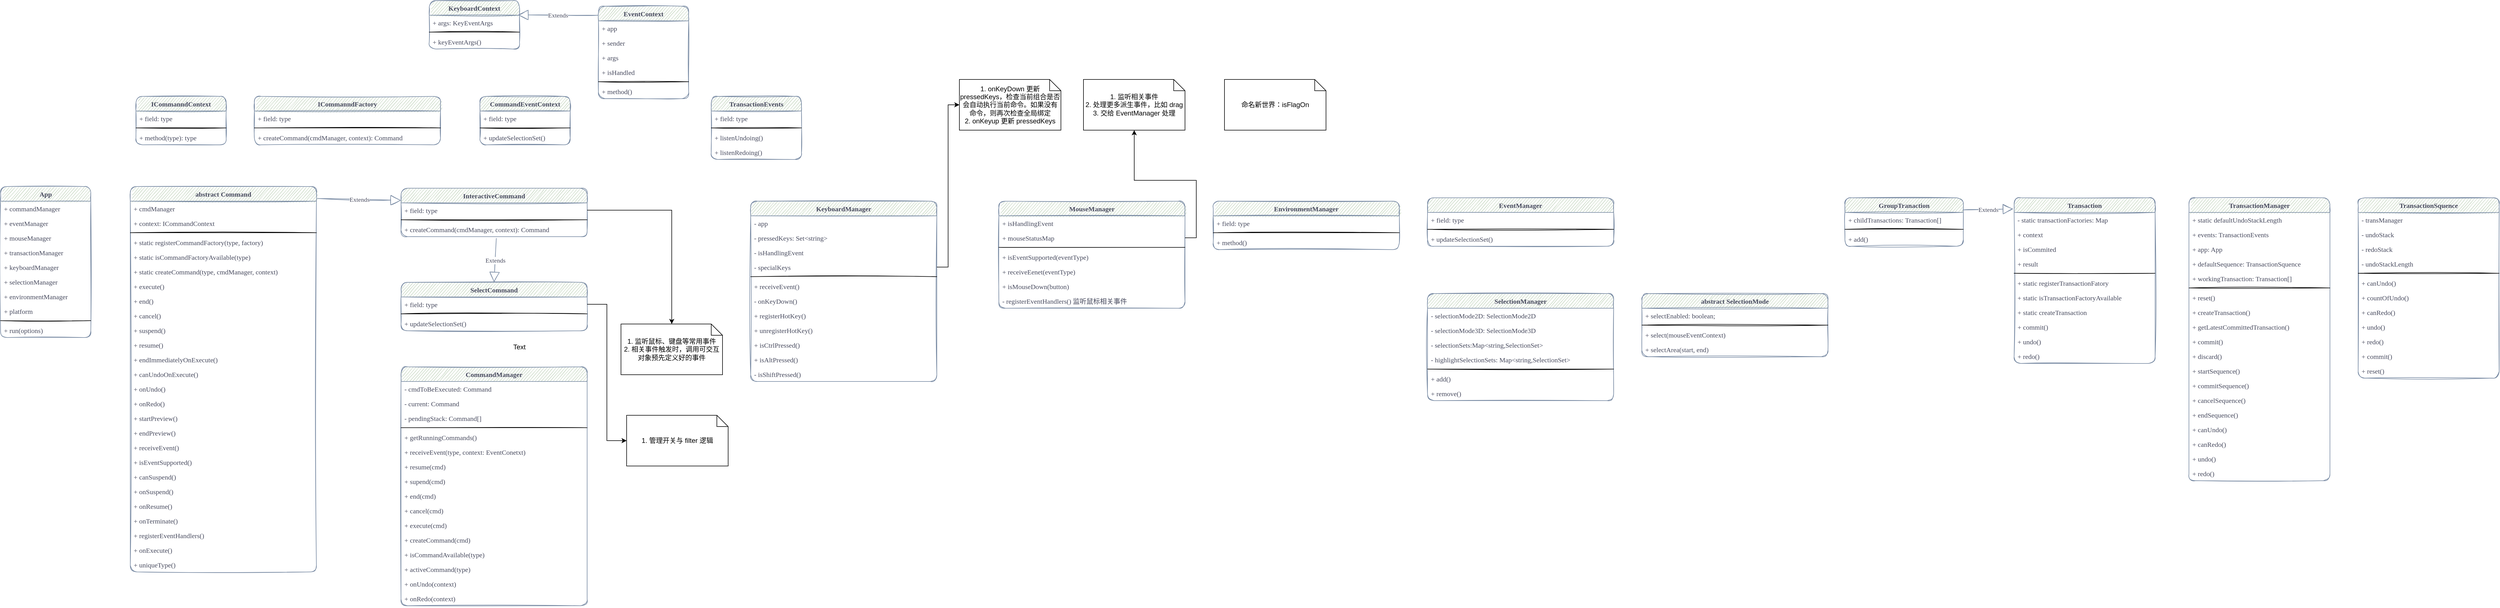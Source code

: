 <mxfile version="15.9.1" type="github">
  <diagram id="NNj19-wDh0PSMjZ-5okp" name="第 1 页">
    <mxGraphModel dx="2078" dy="1331" grid="1" gridSize="10" guides="1" tooltips="1" connect="1" arrows="1" fold="1" page="0" pageScale="1" pageWidth="827" pageHeight="1169" background="none" math="0" shadow="0">
      <root>
        <mxCell id="0" />
        <mxCell id="1" parent="0" />
        <mxCell id="6Q1RmM2hZBrMVJdd7p9d-1" value="App" style="swimlane;fontStyle=1;align=center;verticalAlign=top;childLayout=stackLayout;horizontal=1;startSize=26;horizontalStack=0;resizeParent=1;resizeParentMax=0;resizeLast=0;collapsible=1;marginBottom=0;rounded=1;sketch=1;fontFamily=Comic Sans MS;fontColor=#46495D;strokeColor=#788AA3;fillColor=#B2C9AB;" parent="1" vertex="1">
          <mxGeometry x="-210" y="80" width="160" height="268" as="geometry" />
        </mxCell>
        <mxCell id="6Q1RmM2hZBrMVJdd7p9d-2" value="+ commandManager" style="text;strokeColor=none;fillColor=none;align=left;verticalAlign=top;spacingLeft=4;spacingRight=4;overflow=hidden;rotatable=0;points=[[0,0.5],[1,0.5]];portConstraint=eastwest;rounded=1;sketch=1;fontFamily=Comic Sans MS;fontColor=#46495D;" parent="6Q1RmM2hZBrMVJdd7p9d-1" vertex="1">
          <mxGeometry y="26" width="160" height="26" as="geometry" />
        </mxCell>
        <mxCell id="6Q1RmM2hZBrMVJdd7p9d-5" value="+ eventManager" style="text;strokeColor=none;fillColor=none;align=left;verticalAlign=top;spacingLeft=4;spacingRight=4;overflow=hidden;rotatable=0;points=[[0,0.5],[1,0.5]];portConstraint=eastwest;rounded=1;sketch=1;fontFamily=Comic Sans MS;fontColor=#46495D;" parent="6Q1RmM2hZBrMVJdd7p9d-1" vertex="1">
          <mxGeometry y="52" width="160" height="26" as="geometry" />
        </mxCell>
        <mxCell id="6Q1RmM2hZBrMVJdd7p9d-6" value="+ mouseManager" style="text;strokeColor=none;fillColor=none;align=left;verticalAlign=top;spacingLeft=4;spacingRight=4;overflow=hidden;rotatable=0;points=[[0,0.5],[1,0.5]];portConstraint=eastwest;rounded=1;sketch=1;fontFamily=Comic Sans MS;fontColor=#46495D;" parent="6Q1RmM2hZBrMVJdd7p9d-1" vertex="1">
          <mxGeometry y="78" width="160" height="26" as="geometry" />
        </mxCell>
        <mxCell id="6Q1RmM2hZBrMVJdd7p9d-7" value="+ transactionManager" style="text;strokeColor=none;fillColor=none;align=left;verticalAlign=top;spacingLeft=4;spacingRight=4;overflow=hidden;rotatable=0;points=[[0,0.5],[1,0.5]];portConstraint=eastwest;rounded=1;sketch=1;fontFamily=Comic Sans MS;fontColor=#46495D;" parent="6Q1RmM2hZBrMVJdd7p9d-1" vertex="1">
          <mxGeometry y="104" width="160" height="26" as="geometry" />
        </mxCell>
        <mxCell id="6Q1RmM2hZBrMVJdd7p9d-8" value="+ keyboardManager" style="text;strokeColor=none;fillColor=none;align=left;verticalAlign=top;spacingLeft=4;spacingRight=4;overflow=hidden;rotatable=0;points=[[0,0.5],[1,0.5]];portConstraint=eastwest;rounded=1;sketch=1;fontFamily=Comic Sans MS;fontColor=#46495D;" parent="6Q1RmM2hZBrMVJdd7p9d-1" vertex="1">
          <mxGeometry y="130" width="160" height="26" as="geometry" />
        </mxCell>
        <mxCell id="6Q1RmM2hZBrMVJdd7p9d-9" value="+ selectionManager" style="text;strokeColor=none;fillColor=none;align=left;verticalAlign=top;spacingLeft=4;spacingRight=4;overflow=hidden;rotatable=0;points=[[0,0.5],[1,0.5]];portConstraint=eastwest;rounded=1;sketch=1;fontFamily=Comic Sans MS;fontColor=#46495D;" parent="6Q1RmM2hZBrMVJdd7p9d-1" vertex="1">
          <mxGeometry y="156" width="160" height="26" as="geometry" />
        </mxCell>
        <mxCell id="6Q1RmM2hZBrMVJdd7p9d-10" value="+ environmentManager" style="text;strokeColor=none;fillColor=none;align=left;verticalAlign=top;spacingLeft=4;spacingRight=4;overflow=hidden;rotatable=0;points=[[0,0.5],[1,0.5]];portConstraint=eastwest;rounded=1;sketch=1;fontFamily=Comic Sans MS;fontColor=#46495D;" parent="6Q1RmM2hZBrMVJdd7p9d-1" vertex="1">
          <mxGeometry y="182" width="160" height="26" as="geometry" />
        </mxCell>
        <mxCell id="6Q1RmM2hZBrMVJdd7p9d-134" value="+ platform" style="text;strokeColor=none;fillColor=none;align=left;verticalAlign=top;spacingLeft=4;spacingRight=4;overflow=hidden;rotatable=0;points=[[0,0.5],[1,0.5]];portConstraint=eastwest;rounded=1;sketch=1;fontFamily=Comic Sans MS;fontColor=#46495D;" parent="6Q1RmM2hZBrMVJdd7p9d-1" vertex="1">
          <mxGeometry y="208" width="160" height="26" as="geometry" />
        </mxCell>
        <mxCell id="6Q1RmM2hZBrMVJdd7p9d-3" value="" style="line;strokeWidth=1;fillColor=none;align=left;verticalAlign=middle;spacingTop=-1;spacingLeft=3;spacingRight=3;rotatable=0;labelPosition=right;points=[];portConstraint=eastwest;rounded=1;sketch=1;fontFamily=Comic Sans MS;fontColor=#46495D;" parent="6Q1RmM2hZBrMVJdd7p9d-1" vertex="1">
          <mxGeometry y="234" width="160" height="8" as="geometry" />
        </mxCell>
        <mxCell id="6Q1RmM2hZBrMVJdd7p9d-4" value="+ run(options)" style="text;strokeColor=none;fillColor=none;align=left;verticalAlign=top;spacingLeft=4;spacingRight=4;overflow=hidden;rotatable=0;points=[[0,0.5],[1,0.5]];portConstraint=eastwest;rounded=1;sketch=1;fontFamily=Comic Sans MS;fontColor=#46495D;" parent="6Q1RmM2hZBrMVJdd7p9d-1" vertex="1">
          <mxGeometry y="242" width="160" height="26" as="geometry" />
        </mxCell>
        <mxCell id="6Q1RmM2hZBrMVJdd7p9d-11" value="ICommanndContext" style="swimlane;fontStyle=1;align=center;verticalAlign=top;childLayout=stackLayout;horizontal=1;startSize=26;horizontalStack=0;resizeParent=1;resizeParentMax=0;resizeLast=0;collapsible=1;marginBottom=0;rounded=1;sketch=1;fontFamily=Comic Sans MS;fontColor=#46495D;strokeColor=#788AA3;fillColor=#B2C9AB;" parent="1" vertex="1">
          <mxGeometry x="30" y="-80" width="160" height="86" as="geometry" />
        </mxCell>
        <mxCell id="6Q1RmM2hZBrMVJdd7p9d-12" value="+ field: type" style="text;strokeColor=none;fillColor=none;align=left;verticalAlign=top;spacingLeft=4;spacingRight=4;overflow=hidden;rotatable=0;points=[[0,0.5],[1,0.5]];portConstraint=eastwest;rounded=1;sketch=1;fontFamily=Comic Sans MS;fontColor=#46495D;" parent="6Q1RmM2hZBrMVJdd7p9d-11" vertex="1">
          <mxGeometry y="26" width="160" height="26" as="geometry" />
        </mxCell>
        <mxCell id="6Q1RmM2hZBrMVJdd7p9d-13" value="" style="line;strokeWidth=1;fillColor=none;align=left;verticalAlign=middle;spacingTop=-1;spacingLeft=3;spacingRight=3;rotatable=0;labelPosition=right;points=[];portConstraint=eastwest;rounded=1;sketch=1;fontFamily=Comic Sans MS;fontColor=#46495D;" parent="6Q1RmM2hZBrMVJdd7p9d-11" vertex="1">
          <mxGeometry y="52" width="160" height="8" as="geometry" />
        </mxCell>
        <mxCell id="6Q1RmM2hZBrMVJdd7p9d-14" value="+ method(type): type" style="text;strokeColor=none;fillColor=none;align=left;verticalAlign=top;spacingLeft=4;spacingRight=4;overflow=hidden;rotatable=0;points=[[0,0.5],[1,0.5]];portConstraint=eastwest;rounded=1;sketch=1;fontFamily=Comic Sans MS;fontColor=#46495D;" parent="6Q1RmM2hZBrMVJdd7p9d-11" vertex="1">
          <mxGeometry y="60" width="160" height="26" as="geometry" />
        </mxCell>
        <mxCell id="6Q1RmM2hZBrMVJdd7p9d-15" value="ICommanndFactory" style="swimlane;fontStyle=1;align=center;verticalAlign=top;childLayout=stackLayout;horizontal=1;startSize=26;horizontalStack=0;resizeParent=1;resizeParentMax=0;resizeLast=0;collapsible=1;marginBottom=0;rounded=1;sketch=1;fontFamily=Comic Sans MS;fontColor=#46495D;strokeColor=#788AA3;fillColor=#B2C9AB;" parent="1" vertex="1">
          <mxGeometry x="240" y="-80" width="330" height="86" as="geometry" />
        </mxCell>
        <mxCell id="6Q1RmM2hZBrMVJdd7p9d-16" value="+ field: type" style="text;strokeColor=none;fillColor=none;align=left;verticalAlign=top;spacingLeft=4;spacingRight=4;overflow=hidden;rotatable=0;points=[[0,0.5],[1,0.5]];portConstraint=eastwest;rounded=1;sketch=1;fontFamily=Comic Sans MS;fontColor=#46495D;" parent="6Q1RmM2hZBrMVJdd7p9d-15" vertex="1">
          <mxGeometry y="26" width="330" height="26" as="geometry" />
        </mxCell>
        <mxCell id="6Q1RmM2hZBrMVJdd7p9d-17" value="" style="line;strokeWidth=1;fillColor=none;align=left;verticalAlign=middle;spacingTop=-1;spacingLeft=3;spacingRight=3;rotatable=0;labelPosition=right;points=[];portConstraint=eastwest;rounded=1;sketch=1;fontFamily=Comic Sans MS;fontColor=#46495D;" parent="6Q1RmM2hZBrMVJdd7p9d-15" vertex="1">
          <mxGeometry y="52" width="330" height="8" as="geometry" />
        </mxCell>
        <mxCell id="6Q1RmM2hZBrMVJdd7p9d-18" value="+ createCommand(cmdManager, context): Command" style="text;strokeColor=none;fillColor=none;align=left;verticalAlign=top;spacingLeft=4;spacingRight=4;overflow=hidden;rotatable=0;points=[[0,0.5],[1,0.5]];portConstraint=eastwest;rounded=1;sketch=1;fontFamily=Comic Sans MS;fontColor=#46495D;" parent="6Q1RmM2hZBrMVJdd7p9d-15" vertex="1">
          <mxGeometry y="60" width="330" height="26" as="geometry" />
        </mxCell>
        <mxCell id="6Q1RmM2hZBrMVJdd7p9d-19" value="abstract Command" style="swimlane;fontStyle=1;align=center;verticalAlign=top;childLayout=stackLayout;horizontal=1;startSize=26;horizontalStack=0;resizeParent=1;resizeParentMax=0;resizeLast=0;collapsible=1;marginBottom=0;rounded=1;sketch=1;fontFamily=Comic Sans MS;fontColor=#46495D;strokeColor=#788AA3;fillColor=#B2C9AB;" parent="1" vertex="1">
          <mxGeometry x="20" y="80" width="330" height="684" as="geometry" />
        </mxCell>
        <mxCell id="6Q1RmM2hZBrMVJdd7p9d-20" value="+ cmdManager" style="text;strokeColor=none;fillColor=none;align=left;verticalAlign=top;spacingLeft=4;spacingRight=4;overflow=hidden;rotatable=0;points=[[0,0.5],[1,0.5]];portConstraint=eastwest;rounded=1;sketch=1;fontFamily=Comic Sans MS;fontColor=#46495D;" parent="6Q1RmM2hZBrMVJdd7p9d-19" vertex="1">
          <mxGeometry y="26" width="330" height="26" as="geometry" />
        </mxCell>
        <mxCell id="6Q1RmM2hZBrMVJdd7p9d-23" value="+ context: ICommandContext" style="text;strokeColor=none;fillColor=none;align=left;verticalAlign=top;spacingLeft=4;spacingRight=4;overflow=hidden;rotatable=0;points=[[0,0.5],[1,0.5]];portConstraint=eastwest;rounded=1;sketch=1;fontFamily=Comic Sans MS;fontColor=#46495D;" parent="6Q1RmM2hZBrMVJdd7p9d-19" vertex="1">
          <mxGeometry y="52" width="330" height="26" as="geometry" />
        </mxCell>
        <mxCell id="6Q1RmM2hZBrMVJdd7p9d-21" value="" style="line;strokeWidth=1;fillColor=none;align=left;verticalAlign=middle;spacingTop=-1;spacingLeft=3;spacingRight=3;rotatable=0;labelPosition=right;points=[];portConstraint=eastwest;rounded=1;sketch=1;fontFamily=Comic Sans MS;fontColor=#46495D;" parent="6Q1RmM2hZBrMVJdd7p9d-19" vertex="1">
          <mxGeometry y="78" width="330" height="8" as="geometry" />
        </mxCell>
        <mxCell id="6Q1RmM2hZBrMVJdd7p9d-22" value="+ static registerCommandFactory(type, factory)" style="text;strokeColor=none;fillColor=none;align=left;verticalAlign=top;spacingLeft=4;spacingRight=4;overflow=hidden;rotatable=0;points=[[0,0.5],[1,0.5]];portConstraint=eastwest;rounded=1;sketch=1;fontFamily=Comic Sans MS;fontColor=#46495D;" parent="6Q1RmM2hZBrMVJdd7p9d-19" vertex="1">
          <mxGeometry y="86" width="330" height="26" as="geometry" />
        </mxCell>
        <mxCell id="6Q1RmM2hZBrMVJdd7p9d-24" value="+ static isCommandFactoryAvailable(type)" style="text;strokeColor=none;fillColor=none;align=left;verticalAlign=top;spacingLeft=4;spacingRight=4;overflow=hidden;rotatable=0;points=[[0,0.5],[1,0.5]];portConstraint=eastwest;rounded=1;sketch=1;fontFamily=Comic Sans MS;fontColor=#46495D;" parent="6Q1RmM2hZBrMVJdd7p9d-19" vertex="1">
          <mxGeometry y="112" width="330" height="26" as="geometry" />
        </mxCell>
        <mxCell id="6Q1RmM2hZBrMVJdd7p9d-25" value="+ static createCommand(type, cmdManager, context)" style="text;strokeColor=none;fillColor=none;align=left;verticalAlign=top;spacingLeft=4;spacingRight=4;overflow=hidden;rotatable=0;points=[[0,0.5],[1,0.5]];portConstraint=eastwest;rounded=1;sketch=1;fontFamily=Comic Sans MS;fontColor=#46495D;" parent="6Q1RmM2hZBrMVJdd7p9d-19" vertex="1">
          <mxGeometry y="138" width="330" height="26" as="geometry" />
        </mxCell>
        <mxCell id="6Q1RmM2hZBrMVJdd7p9d-26" value="+ execute()" style="text;strokeColor=none;fillColor=none;align=left;verticalAlign=top;spacingLeft=4;spacingRight=4;overflow=hidden;rotatable=0;points=[[0,0.5],[1,0.5]];portConstraint=eastwest;rounded=1;sketch=1;fontFamily=Comic Sans MS;fontColor=#46495D;" parent="6Q1RmM2hZBrMVJdd7p9d-19" vertex="1">
          <mxGeometry y="164" width="330" height="26" as="geometry" />
        </mxCell>
        <mxCell id="6Q1RmM2hZBrMVJdd7p9d-27" value="+ end()&#xa;" style="text;strokeColor=none;fillColor=none;align=left;verticalAlign=top;spacingLeft=4;spacingRight=4;overflow=hidden;rotatable=0;points=[[0,0.5],[1,0.5]];portConstraint=eastwest;rounded=1;sketch=1;fontFamily=Comic Sans MS;fontColor=#46495D;" parent="6Q1RmM2hZBrMVJdd7p9d-19" vertex="1">
          <mxGeometry y="190" width="330" height="26" as="geometry" />
        </mxCell>
        <mxCell id="6Q1RmM2hZBrMVJdd7p9d-28" value="+ cancel()&#xa;" style="text;strokeColor=none;fillColor=none;align=left;verticalAlign=top;spacingLeft=4;spacingRight=4;overflow=hidden;rotatable=0;points=[[0,0.5],[1,0.5]];portConstraint=eastwest;rounded=1;sketch=1;fontFamily=Comic Sans MS;fontColor=#46495D;" parent="6Q1RmM2hZBrMVJdd7p9d-19" vertex="1">
          <mxGeometry y="216" width="330" height="26" as="geometry" />
        </mxCell>
        <mxCell id="6Q1RmM2hZBrMVJdd7p9d-29" value="+ suspend()&#xa;" style="text;strokeColor=none;fillColor=none;align=left;verticalAlign=top;spacingLeft=4;spacingRight=4;overflow=hidden;rotatable=0;points=[[0,0.5],[1,0.5]];portConstraint=eastwest;rounded=1;sketch=1;fontFamily=Comic Sans MS;fontColor=#46495D;" parent="6Q1RmM2hZBrMVJdd7p9d-19" vertex="1">
          <mxGeometry y="242" width="330" height="26" as="geometry" />
        </mxCell>
        <mxCell id="6Q1RmM2hZBrMVJdd7p9d-30" value="+ resume()&#xa;" style="text;strokeColor=none;fillColor=none;align=left;verticalAlign=top;spacingLeft=4;spacingRight=4;overflow=hidden;rotatable=0;points=[[0,0.5],[1,0.5]];portConstraint=eastwest;rounded=1;sketch=1;fontFamily=Comic Sans MS;fontColor=#46495D;" parent="6Q1RmM2hZBrMVJdd7p9d-19" vertex="1">
          <mxGeometry y="268" width="330" height="26" as="geometry" />
        </mxCell>
        <mxCell id="6Q1RmM2hZBrMVJdd7p9d-31" value="+ endImmediatelyOnExecute()&#xa;" style="text;strokeColor=none;fillColor=none;align=left;verticalAlign=top;spacingLeft=4;spacingRight=4;overflow=hidden;rotatable=0;points=[[0,0.5],[1,0.5]];portConstraint=eastwest;rounded=1;sketch=1;fontFamily=Comic Sans MS;fontColor=#46495D;" parent="6Q1RmM2hZBrMVJdd7p9d-19" vertex="1">
          <mxGeometry y="294" width="330" height="26" as="geometry" />
        </mxCell>
        <mxCell id="6Q1RmM2hZBrMVJdd7p9d-32" value="+ canUndoOnExecute()&#xa;" style="text;strokeColor=none;fillColor=none;align=left;verticalAlign=top;spacingLeft=4;spacingRight=4;overflow=hidden;rotatable=0;points=[[0,0.5],[1,0.5]];portConstraint=eastwest;rounded=1;sketch=1;fontFamily=Comic Sans MS;fontColor=#46495D;" parent="6Q1RmM2hZBrMVJdd7p9d-19" vertex="1">
          <mxGeometry y="320" width="330" height="26" as="geometry" />
        </mxCell>
        <mxCell id="6Q1RmM2hZBrMVJdd7p9d-33" value="+ onUndo()&#xa;" style="text;strokeColor=none;fillColor=none;align=left;verticalAlign=top;spacingLeft=4;spacingRight=4;overflow=hidden;rotatable=0;points=[[0,0.5],[1,0.5]];portConstraint=eastwest;rounded=1;sketch=1;fontFamily=Comic Sans MS;fontColor=#46495D;" parent="6Q1RmM2hZBrMVJdd7p9d-19" vertex="1">
          <mxGeometry y="346" width="330" height="26" as="geometry" />
        </mxCell>
        <mxCell id="6Q1RmM2hZBrMVJdd7p9d-34" value="+ onRedo()&#xa;" style="text;strokeColor=none;fillColor=none;align=left;verticalAlign=top;spacingLeft=4;spacingRight=4;overflow=hidden;rotatable=0;points=[[0,0.5],[1,0.5]];portConstraint=eastwest;rounded=1;sketch=1;fontFamily=Comic Sans MS;fontColor=#46495D;" parent="6Q1RmM2hZBrMVJdd7p9d-19" vertex="1">
          <mxGeometry y="372" width="330" height="26" as="geometry" />
        </mxCell>
        <mxCell id="6Q1RmM2hZBrMVJdd7p9d-35" value="+ startPreview()&#xa;" style="text;strokeColor=none;fillColor=none;align=left;verticalAlign=top;spacingLeft=4;spacingRight=4;overflow=hidden;rotatable=0;points=[[0,0.5],[1,0.5]];portConstraint=eastwest;rounded=1;sketch=1;fontFamily=Comic Sans MS;fontColor=#46495D;" parent="6Q1RmM2hZBrMVJdd7p9d-19" vertex="1">
          <mxGeometry y="398" width="330" height="26" as="geometry" />
        </mxCell>
        <mxCell id="6Q1RmM2hZBrMVJdd7p9d-36" value="+ endPreview()&#xa;" style="text;strokeColor=none;fillColor=none;align=left;verticalAlign=top;spacingLeft=4;spacingRight=4;overflow=hidden;rotatable=0;points=[[0,0.5],[1,0.5]];portConstraint=eastwest;rounded=1;sketch=1;fontFamily=Comic Sans MS;fontColor=#46495D;" parent="6Q1RmM2hZBrMVJdd7p9d-19" vertex="1">
          <mxGeometry y="424" width="330" height="26" as="geometry" />
        </mxCell>
        <mxCell id="6Q1RmM2hZBrMVJdd7p9d-37" value="+ receiveEvent()&#xa;" style="text;strokeColor=none;fillColor=none;align=left;verticalAlign=top;spacingLeft=4;spacingRight=4;overflow=hidden;rotatable=0;points=[[0,0.5],[1,0.5]];portConstraint=eastwest;rounded=1;sketch=1;fontFamily=Comic Sans MS;fontColor=#46495D;" parent="6Q1RmM2hZBrMVJdd7p9d-19" vertex="1">
          <mxGeometry y="450" width="330" height="26" as="geometry" />
        </mxCell>
        <mxCell id="6Q1RmM2hZBrMVJdd7p9d-38" value="+ isEventSupported()&#xa;" style="text;strokeColor=none;fillColor=none;align=left;verticalAlign=top;spacingLeft=4;spacingRight=4;overflow=hidden;rotatable=0;points=[[0,0.5],[1,0.5]];portConstraint=eastwest;rounded=1;sketch=1;fontFamily=Comic Sans MS;fontColor=#46495D;" parent="6Q1RmM2hZBrMVJdd7p9d-19" vertex="1">
          <mxGeometry y="476" width="330" height="26" as="geometry" />
        </mxCell>
        <mxCell id="6Q1RmM2hZBrMVJdd7p9d-39" value="+ canSuspend()&#xa;" style="text;strokeColor=none;fillColor=none;align=left;verticalAlign=top;spacingLeft=4;spacingRight=4;overflow=hidden;rotatable=0;points=[[0,0.5],[1,0.5]];portConstraint=eastwest;rounded=1;sketch=1;fontFamily=Comic Sans MS;fontColor=#46495D;" parent="6Q1RmM2hZBrMVJdd7p9d-19" vertex="1">
          <mxGeometry y="502" width="330" height="26" as="geometry" />
        </mxCell>
        <mxCell id="6Q1RmM2hZBrMVJdd7p9d-40" value="+ onSuspend()&#xa;" style="text;strokeColor=none;fillColor=none;align=left;verticalAlign=top;spacingLeft=4;spacingRight=4;overflow=hidden;rotatable=0;points=[[0,0.5],[1,0.5]];portConstraint=eastwest;rounded=1;sketch=1;fontFamily=Comic Sans MS;fontColor=#46495D;" parent="6Q1RmM2hZBrMVJdd7p9d-19" vertex="1">
          <mxGeometry y="528" width="330" height="26" as="geometry" />
        </mxCell>
        <mxCell id="6Q1RmM2hZBrMVJdd7p9d-41" value="+ onResume()&#xa;" style="text;strokeColor=none;fillColor=none;align=left;verticalAlign=top;spacingLeft=4;spacingRight=4;overflow=hidden;rotatable=0;points=[[0,0.5],[1,0.5]];portConstraint=eastwest;rounded=1;sketch=1;fontFamily=Comic Sans MS;fontColor=#46495D;" parent="6Q1RmM2hZBrMVJdd7p9d-19" vertex="1">
          <mxGeometry y="554" width="330" height="26" as="geometry" />
        </mxCell>
        <mxCell id="6Q1RmM2hZBrMVJdd7p9d-42" value="+ onTerminate()&#xa;" style="text;strokeColor=none;fillColor=none;align=left;verticalAlign=top;spacingLeft=4;spacingRight=4;overflow=hidden;rotatable=0;points=[[0,0.5],[1,0.5]];portConstraint=eastwest;rounded=1;sketch=1;fontFamily=Comic Sans MS;fontColor=#46495D;" parent="6Q1RmM2hZBrMVJdd7p9d-19" vertex="1">
          <mxGeometry y="580" width="330" height="26" as="geometry" />
        </mxCell>
        <mxCell id="6Q1RmM2hZBrMVJdd7p9d-43" value="+ registerEventHandlers()&#xa;" style="text;strokeColor=none;fillColor=none;align=left;verticalAlign=top;spacingLeft=4;spacingRight=4;overflow=hidden;rotatable=0;points=[[0,0.5],[1,0.5]];portConstraint=eastwest;rounded=1;sketch=1;fontFamily=Comic Sans MS;fontColor=#46495D;" parent="6Q1RmM2hZBrMVJdd7p9d-19" vertex="1">
          <mxGeometry y="606" width="330" height="26" as="geometry" />
        </mxCell>
        <mxCell id="6Q1RmM2hZBrMVJdd7p9d-44" value="+ onExecute()&#xa;" style="text;strokeColor=none;fillColor=none;align=left;verticalAlign=top;spacingLeft=4;spacingRight=4;overflow=hidden;rotatable=0;points=[[0,0.5],[1,0.5]];portConstraint=eastwest;rounded=1;sketch=1;fontFamily=Comic Sans MS;fontColor=#46495D;" parent="6Q1RmM2hZBrMVJdd7p9d-19" vertex="1">
          <mxGeometry y="632" width="330" height="26" as="geometry" />
        </mxCell>
        <mxCell id="6Q1RmM2hZBrMVJdd7p9d-45" value="+ uniqueType()&#xa;" style="text;strokeColor=none;fillColor=none;align=left;verticalAlign=top;spacingLeft=4;spacingRight=4;overflow=hidden;rotatable=0;points=[[0,0.5],[1,0.5]];portConstraint=eastwest;rounded=1;sketch=1;fontFamily=Comic Sans MS;fontColor=#46495D;" parent="6Q1RmM2hZBrMVJdd7p9d-19" vertex="1">
          <mxGeometry y="658" width="330" height="26" as="geometry" />
        </mxCell>
        <mxCell id="6Q1RmM2hZBrMVJdd7p9d-46" value="InteractiveCommand" style="swimlane;fontStyle=1;align=center;verticalAlign=top;childLayout=stackLayout;horizontal=1;startSize=26;horizontalStack=0;resizeParent=1;resizeParentMax=0;resizeLast=0;collapsible=1;marginBottom=0;rounded=1;sketch=1;fontFamily=Comic Sans MS;fontColor=#46495D;strokeColor=#788AA3;fillColor=#B2C9AB;" parent="1" vertex="1">
          <mxGeometry x="500" y="83" width="330" height="86" as="geometry" />
        </mxCell>
        <mxCell id="6Q1RmM2hZBrMVJdd7p9d-47" value="+ field: type" style="text;strokeColor=none;fillColor=none;align=left;verticalAlign=top;spacingLeft=4;spacingRight=4;overflow=hidden;rotatable=0;points=[[0,0.5],[1,0.5]];portConstraint=eastwest;rounded=1;sketch=1;fontFamily=Comic Sans MS;fontColor=#46495D;" parent="6Q1RmM2hZBrMVJdd7p9d-46" vertex="1">
          <mxGeometry y="26" width="330" height="26" as="geometry" />
        </mxCell>
        <mxCell id="6Q1RmM2hZBrMVJdd7p9d-48" value="" style="line;strokeWidth=1;fillColor=none;align=left;verticalAlign=middle;spacingTop=-1;spacingLeft=3;spacingRight=3;rotatable=0;labelPosition=right;points=[];portConstraint=eastwest;rounded=1;sketch=1;fontFamily=Comic Sans MS;fontColor=#46495D;" parent="6Q1RmM2hZBrMVJdd7p9d-46" vertex="1">
          <mxGeometry y="52" width="330" height="8" as="geometry" />
        </mxCell>
        <mxCell id="6Q1RmM2hZBrMVJdd7p9d-49" value="+ createCommand(cmdManager, context): Command" style="text;strokeColor=none;fillColor=none;align=left;verticalAlign=top;spacingLeft=4;spacingRight=4;overflow=hidden;rotatable=0;points=[[0,0.5],[1,0.5]];portConstraint=eastwest;rounded=1;sketch=1;fontFamily=Comic Sans MS;fontColor=#46495D;" parent="6Q1RmM2hZBrMVJdd7p9d-46" vertex="1">
          <mxGeometry y="60" width="330" height="26" as="geometry" />
        </mxCell>
        <mxCell id="6Q1RmM2hZBrMVJdd7p9d-50" value="Text" style="text;html=1;strokeColor=none;fillColor=none;align=center;verticalAlign=middle;whiteSpace=wrap;rounded=0;" parent="1" vertex="1">
          <mxGeometry x="680" y="350" width="60" height="30" as="geometry" />
        </mxCell>
        <mxCell id="6Q1RmM2hZBrMVJdd7p9d-51" value="1. 监听鼠标、键盘等常用事件&lt;br&gt;2. 相关事件触发时，调用可交互对象预先定义好的事件" style="shape=note;size=20;whiteSpace=wrap;html=1;" parent="1" vertex="1">
          <mxGeometry x="890" y="324" width="180" height="90" as="geometry" />
        </mxCell>
        <mxCell id="6Q1RmM2hZBrMVJdd7p9d-52" value="Extends" style="endArrow=block;endSize=16;endFill=0;html=1;rounded=1;sketch=1;fontFamily=Comic Sans MS;fontColor=#46495D;strokeColor=#788AA3;fillColor=#B2C9AB;curved=0;exitX=1.006;exitY=0.031;exitDx=0;exitDy=0;exitPerimeter=0;entryX=0;entryY=0.25;entryDx=0;entryDy=0;" parent="1" source="6Q1RmM2hZBrMVJdd7p9d-19" target="6Q1RmM2hZBrMVJdd7p9d-46" edge="1">
          <mxGeometry width="160" relative="1" as="geometry">
            <mxPoint x="390" y="300" as="sourcePoint" />
            <mxPoint x="550" y="300" as="targetPoint" />
          </mxGeometry>
        </mxCell>
        <mxCell id="6Q1RmM2hZBrMVJdd7p9d-53" style="edgeStyle=orthogonalEdgeStyle;rounded=0;orthogonalLoop=1;jettySize=auto;html=1;exitX=1;exitY=0.5;exitDx=0;exitDy=0;" parent="1" source="6Q1RmM2hZBrMVJdd7p9d-47" target="6Q1RmM2hZBrMVJdd7p9d-51" edge="1">
          <mxGeometry relative="1" as="geometry" />
        </mxCell>
        <mxCell id="6Q1RmM2hZBrMVJdd7p9d-54" value="SelectCommand" style="swimlane;fontStyle=1;align=center;verticalAlign=top;childLayout=stackLayout;horizontal=1;startSize=26;horizontalStack=0;resizeParent=1;resizeParentMax=0;resizeLast=0;collapsible=1;marginBottom=0;rounded=1;sketch=1;fontFamily=Comic Sans MS;fontColor=#46495D;strokeColor=#788AA3;fillColor=#B2C9AB;" parent="1" vertex="1">
          <mxGeometry x="500" y="250" width="330" height="86" as="geometry" />
        </mxCell>
        <mxCell id="6Q1RmM2hZBrMVJdd7p9d-55" value="+ field: type" style="text;strokeColor=none;fillColor=none;align=left;verticalAlign=top;spacingLeft=4;spacingRight=4;overflow=hidden;rotatable=0;points=[[0,0.5],[1,0.5]];portConstraint=eastwest;rounded=1;sketch=1;fontFamily=Comic Sans MS;fontColor=#46495D;" parent="6Q1RmM2hZBrMVJdd7p9d-54" vertex="1">
          <mxGeometry y="26" width="330" height="26" as="geometry" />
        </mxCell>
        <mxCell id="6Q1RmM2hZBrMVJdd7p9d-56" value="" style="line;strokeWidth=1;fillColor=none;align=left;verticalAlign=middle;spacingTop=-1;spacingLeft=3;spacingRight=3;rotatable=0;labelPosition=right;points=[];portConstraint=eastwest;rounded=1;sketch=1;fontFamily=Comic Sans MS;fontColor=#46495D;" parent="6Q1RmM2hZBrMVJdd7p9d-54" vertex="1">
          <mxGeometry y="52" width="330" height="8" as="geometry" />
        </mxCell>
        <mxCell id="6Q1RmM2hZBrMVJdd7p9d-57" value="+ updateSelectionSet()" style="text;strokeColor=none;fillColor=none;align=left;verticalAlign=top;spacingLeft=4;spacingRight=4;overflow=hidden;rotatable=0;points=[[0,0.5],[1,0.5]];portConstraint=eastwest;rounded=1;sketch=1;fontFamily=Comic Sans MS;fontColor=#46495D;" parent="6Q1RmM2hZBrMVJdd7p9d-54" vertex="1">
          <mxGeometry y="60" width="330" height="26" as="geometry" />
        </mxCell>
        <mxCell id="6Q1RmM2hZBrMVJdd7p9d-58" value="Extends" style="endArrow=block;endSize=16;endFill=0;html=1;rounded=1;sketch=1;fontFamily=Comic Sans MS;fontColor=#46495D;strokeColor=#788AA3;fillColor=#B2C9AB;curved=0;entryX=0.5;entryY=0;entryDx=0;entryDy=0;exitX=0.512;exitY=1.115;exitDx=0;exitDy=0;exitPerimeter=0;" parent="1" source="6Q1RmM2hZBrMVJdd7p9d-49" target="6Q1RmM2hZBrMVJdd7p9d-54" edge="1">
          <mxGeometry width="160" relative="1" as="geometry">
            <mxPoint x="670" y="420" as="sourcePoint" />
            <mxPoint x="520" y="361.5" as="targetPoint" />
          </mxGeometry>
        </mxCell>
        <mxCell id="6Q1RmM2hZBrMVJdd7p9d-59" value="1. 管理开关与 filter 逻辑" style="shape=note;size=20;whiteSpace=wrap;html=1;" parent="1" vertex="1">
          <mxGeometry x="900" y="486" width="180" height="90" as="geometry" />
        </mxCell>
        <mxCell id="6Q1RmM2hZBrMVJdd7p9d-60" style="edgeStyle=orthogonalEdgeStyle;rounded=0;orthogonalLoop=1;jettySize=auto;html=1;exitX=1;exitY=0.5;exitDx=0;exitDy=0;entryX=0;entryY=0.5;entryDx=0;entryDy=0;entryPerimeter=0;" parent="1" source="6Q1RmM2hZBrMVJdd7p9d-55" target="6Q1RmM2hZBrMVJdd7p9d-59" edge="1">
          <mxGeometry relative="1" as="geometry" />
        </mxCell>
        <mxCell id="6Q1RmM2hZBrMVJdd7p9d-61" value="CommandManager" style="swimlane;fontStyle=1;align=center;verticalAlign=top;childLayout=stackLayout;horizontal=1;startSize=26;horizontalStack=0;resizeParent=1;resizeParentMax=0;resizeLast=0;collapsible=1;marginBottom=0;rounded=1;sketch=1;fontFamily=Comic Sans MS;fontColor=#46495D;strokeColor=#788AA3;fillColor=#B2C9AB;" parent="1" vertex="1">
          <mxGeometry x="500" y="400" width="330" height="424" as="geometry" />
        </mxCell>
        <mxCell id="6Q1RmM2hZBrMVJdd7p9d-62" value="- cmdToBeExecuted: Command" style="text;strokeColor=none;fillColor=none;align=left;verticalAlign=top;spacingLeft=4;spacingRight=4;overflow=hidden;rotatable=0;points=[[0,0.5],[1,0.5]];portConstraint=eastwest;rounded=1;sketch=1;fontFamily=Comic Sans MS;fontColor=#46495D;" parent="6Q1RmM2hZBrMVJdd7p9d-61" vertex="1">
          <mxGeometry y="26" width="330" height="26" as="geometry" />
        </mxCell>
        <mxCell id="6Q1RmM2hZBrMVJdd7p9d-65" value="- current: Command" style="text;strokeColor=none;fillColor=none;align=left;verticalAlign=top;spacingLeft=4;spacingRight=4;overflow=hidden;rotatable=0;points=[[0,0.5],[1,0.5]];portConstraint=eastwest;rounded=1;sketch=1;fontFamily=Comic Sans MS;fontColor=#46495D;" parent="6Q1RmM2hZBrMVJdd7p9d-61" vertex="1">
          <mxGeometry y="52" width="330" height="26" as="geometry" />
        </mxCell>
        <mxCell id="6Q1RmM2hZBrMVJdd7p9d-66" value="- pendingStack: Command[]" style="text;strokeColor=none;fillColor=none;align=left;verticalAlign=top;spacingLeft=4;spacingRight=4;overflow=hidden;rotatable=0;points=[[0,0.5],[1,0.5]];portConstraint=eastwest;rounded=1;sketch=1;fontFamily=Comic Sans MS;fontColor=#46495D;" parent="6Q1RmM2hZBrMVJdd7p9d-61" vertex="1">
          <mxGeometry y="78" width="330" height="26" as="geometry" />
        </mxCell>
        <mxCell id="6Q1RmM2hZBrMVJdd7p9d-63" value="" style="line;strokeWidth=1;fillColor=none;align=left;verticalAlign=middle;spacingTop=-1;spacingLeft=3;spacingRight=3;rotatable=0;labelPosition=right;points=[];portConstraint=eastwest;rounded=1;sketch=1;fontFamily=Comic Sans MS;fontColor=#46495D;" parent="6Q1RmM2hZBrMVJdd7p9d-61" vertex="1">
          <mxGeometry y="104" width="330" height="8" as="geometry" />
        </mxCell>
        <mxCell id="6Q1RmM2hZBrMVJdd7p9d-64" value="+ getRunningCommands()" style="text;strokeColor=none;fillColor=none;align=left;verticalAlign=top;spacingLeft=4;spacingRight=4;overflow=hidden;rotatable=0;points=[[0,0.5],[1,0.5]];portConstraint=eastwest;rounded=1;sketch=1;fontFamily=Comic Sans MS;fontColor=#46495D;" parent="6Q1RmM2hZBrMVJdd7p9d-61" vertex="1">
          <mxGeometry y="112" width="330" height="26" as="geometry" />
        </mxCell>
        <mxCell id="6Q1RmM2hZBrMVJdd7p9d-72" value="+ receiveEvent(type, context: EventConetxt)" style="text;strokeColor=none;fillColor=none;align=left;verticalAlign=top;spacingLeft=4;spacingRight=4;overflow=hidden;rotatable=0;points=[[0,0.5],[1,0.5]];portConstraint=eastwest;rounded=1;sketch=1;fontFamily=Comic Sans MS;fontColor=#46495D;" parent="6Q1RmM2hZBrMVJdd7p9d-61" vertex="1">
          <mxGeometry y="138" width="330" height="26" as="geometry" />
        </mxCell>
        <mxCell id="6Q1RmM2hZBrMVJdd7p9d-73" value="+ resume(cmd)" style="text;strokeColor=none;fillColor=none;align=left;verticalAlign=top;spacingLeft=4;spacingRight=4;overflow=hidden;rotatable=0;points=[[0,0.5],[1,0.5]];portConstraint=eastwest;rounded=1;sketch=1;fontFamily=Comic Sans MS;fontColor=#46495D;" parent="6Q1RmM2hZBrMVJdd7p9d-61" vertex="1">
          <mxGeometry y="164" width="330" height="26" as="geometry" />
        </mxCell>
        <mxCell id="6Q1RmM2hZBrMVJdd7p9d-78" value="+ supend(cmd)" style="text;strokeColor=none;fillColor=none;align=left;verticalAlign=top;spacingLeft=4;spacingRight=4;overflow=hidden;rotatable=0;points=[[0,0.5],[1,0.5]];portConstraint=eastwest;rounded=1;sketch=1;fontFamily=Comic Sans MS;fontColor=#46495D;" parent="6Q1RmM2hZBrMVJdd7p9d-61" vertex="1">
          <mxGeometry y="190" width="330" height="26" as="geometry" />
        </mxCell>
        <mxCell id="6Q1RmM2hZBrMVJdd7p9d-79" value="+ end(cmd)" style="text;strokeColor=none;fillColor=none;align=left;verticalAlign=top;spacingLeft=4;spacingRight=4;overflow=hidden;rotatable=0;points=[[0,0.5],[1,0.5]];portConstraint=eastwest;rounded=1;sketch=1;fontFamily=Comic Sans MS;fontColor=#46495D;" parent="6Q1RmM2hZBrMVJdd7p9d-61" vertex="1">
          <mxGeometry y="216" width="330" height="26" as="geometry" />
        </mxCell>
        <mxCell id="6Q1RmM2hZBrMVJdd7p9d-80" value="+ cancel(cmd)" style="text;strokeColor=none;fillColor=none;align=left;verticalAlign=top;spacingLeft=4;spacingRight=4;overflow=hidden;rotatable=0;points=[[0,0.5],[1,0.5]];portConstraint=eastwest;rounded=1;sketch=1;fontFamily=Comic Sans MS;fontColor=#46495D;" parent="6Q1RmM2hZBrMVJdd7p9d-61" vertex="1">
          <mxGeometry y="242" width="330" height="26" as="geometry" />
        </mxCell>
        <mxCell id="6Q1RmM2hZBrMVJdd7p9d-81" value="+ execute(cmd)" style="text;strokeColor=none;fillColor=none;align=left;verticalAlign=top;spacingLeft=4;spacingRight=4;overflow=hidden;rotatable=0;points=[[0,0.5],[1,0.5]];portConstraint=eastwest;rounded=1;sketch=1;fontFamily=Comic Sans MS;fontColor=#46495D;" parent="6Q1RmM2hZBrMVJdd7p9d-61" vertex="1">
          <mxGeometry y="268" width="330" height="26" as="geometry" />
        </mxCell>
        <mxCell id="6Q1RmM2hZBrMVJdd7p9d-82" value="+ createCommand(cmd)" style="text;strokeColor=none;fillColor=none;align=left;verticalAlign=top;spacingLeft=4;spacingRight=4;overflow=hidden;rotatable=0;points=[[0,0.5],[1,0.5]];portConstraint=eastwest;rounded=1;sketch=1;fontFamily=Comic Sans MS;fontColor=#46495D;" parent="6Q1RmM2hZBrMVJdd7p9d-61" vertex="1">
          <mxGeometry y="294" width="330" height="26" as="geometry" />
        </mxCell>
        <mxCell id="6Q1RmM2hZBrMVJdd7p9d-83" value="+ isCommandAvailable(type)" style="text;strokeColor=none;fillColor=none;align=left;verticalAlign=top;spacingLeft=4;spacingRight=4;overflow=hidden;rotatable=0;points=[[0,0.5],[1,0.5]];portConstraint=eastwest;rounded=1;sketch=1;fontFamily=Comic Sans MS;fontColor=#46495D;" parent="6Q1RmM2hZBrMVJdd7p9d-61" vertex="1">
          <mxGeometry y="320" width="330" height="26" as="geometry" />
        </mxCell>
        <mxCell id="6Q1RmM2hZBrMVJdd7p9d-84" value="+ activeCommand(type)" style="text;strokeColor=none;fillColor=none;align=left;verticalAlign=top;spacingLeft=4;spacingRight=4;overflow=hidden;rotatable=0;points=[[0,0.5],[1,0.5]];portConstraint=eastwest;rounded=1;sketch=1;fontFamily=Comic Sans MS;fontColor=#46495D;" parent="6Q1RmM2hZBrMVJdd7p9d-61" vertex="1">
          <mxGeometry y="346" width="330" height="26" as="geometry" />
        </mxCell>
        <mxCell id="6Q1RmM2hZBrMVJdd7p9d-85" value="+ onUndo(context)" style="text;strokeColor=none;fillColor=none;align=left;verticalAlign=top;spacingLeft=4;spacingRight=4;overflow=hidden;rotatable=0;points=[[0,0.5],[1,0.5]];portConstraint=eastwest;rounded=1;sketch=1;fontFamily=Comic Sans MS;fontColor=#46495D;" parent="6Q1RmM2hZBrMVJdd7p9d-61" vertex="1">
          <mxGeometry y="372" width="330" height="26" as="geometry" />
        </mxCell>
        <mxCell id="6Q1RmM2hZBrMVJdd7p9d-86" value="+ onRedo(context)" style="text;strokeColor=none;fillColor=none;align=left;verticalAlign=top;spacingLeft=4;spacingRight=4;overflow=hidden;rotatable=0;points=[[0,0.5],[1,0.5]];portConstraint=eastwest;rounded=1;sketch=1;fontFamily=Comic Sans MS;fontColor=#46495D;" parent="6Q1RmM2hZBrMVJdd7p9d-61" vertex="1">
          <mxGeometry y="398" width="330" height="26" as="geometry" />
        </mxCell>
        <mxCell id="6Q1RmM2hZBrMVJdd7p9d-67" value="TransactionEvents" style="swimlane;fontStyle=1;align=center;verticalAlign=top;childLayout=stackLayout;horizontal=1;startSize=26;horizontalStack=0;resizeParent=1;resizeParentMax=0;resizeLast=0;collapsible=1;marginBottom=0;rounded=1;sketch=1;fontFamily=Comic Sans MS;fontColor=#46495D;strokeColor=#788AA3;fillColor=#B2C9AB;" parent="1" vertex="1">
          <mxGeometry x="1050" y="-80" width="160" height="112" as="geometry" />
        </mxCell>
        <mxCell id="6Q1RmM2hZBrMVJdd7p9d-68" value="+ field: type" style="text;strokeColor=none;fillColor=none;align=left;verticalAlign=top;spacingLeft=4;spacingRight=4;overflow=hidden;rotatable=0;points=[[0,0.5],[1,0.5]];portConstraint=eastwest;rounded=1;sketch=1;fontFamily=Comic Sans MS;fontColor=#46495D;" parent="6Q1RmM2hZBrMVJdd7p9d-67" vertex="1">
          <mxGeometry y="26" width="160" height="26" as="geometry" />
        </mxCell>
        <mxCell id="6Q1RmM2hZBrMVJdd7p9d-69" value="" style="line;strokeWidth=1;fillColor=none;align=left;verticalAlign=middle;spacingTop=-1;spacingLeft=3;spacingRight=3;rotatable=0;labelPosition=right;points=[];portConstraint=eastwest;rounded=1;sketch=1;fontFamily=Comic Sans MS;fontColor=#46495D;" parent="6Q1RmM2hZBrMVJdd7p9d-67" vertex="1">
          <mxGeometry y="52" width="160" height="8" as="geometry" />
        </mxCell>
        <mxCell id="6Q1RmM2hZBrMVJdd7p9d-71" value="+ listenUndoing()" style="text;strokeColor=none;fillColor=none;align=left;verticalAlign=top;spacingLeft=4;spacingRight=4;overflow=hidden;rotatable=0;points=[[0,0.5],[1,0.5]];portConstraint=eastwest;rounded=1;sketch=1;fontFamily=Comic Sans MS;fontColor=#46495D;" parent="6Q1RmM2hZBrMVJdd7p9d-67" vertex="1">
          <mxGeometry y="60" width="160" height="26" as="geometry" />
        </mxCell>
        <mxCell id="6Q1RmM2hZBrMVJdd7p9d-70" value="+ listenRedoing()" style="text;strokeColor=none;fillColor=none;align=left;verticalAlign=top;spacingLeft=4;spacingRight=4;overflow=hidden;rotatable=0;points=[[0,0.5],[1,0.5]];portConstraint=eastwest;rounded=1;sketch=1;fontFamily=Comic Sans MS;fontColor=#46495D;" parent="6Q1RmM2hZBrMVJdd7p9d-67" vertex="1">
          <mxGeometry y="86" width="160" height="26" as="geometry" />
        </mxCell>
        <mxCell id="6Q1RmM2hZBrMVJdd7p9d-74" value="CommandEventContext" style="swimlane;fontStyle=1;align=center;verticalAlign=top;childLayout=stackLayout;horizontal=1;startSize=26;horizontalStack=0;resizeParent=1;resizeParentMax=0;resizeLast=0;collapsible=1;marginBottom=0;rounded=1;sketch=1;fontFamily=Comic Sans MS;fontColor=#46495D;strokeColor=#788AA3;fillColor=#B2C9AB;" parent="1" vertex="1">
          <mxGeometry x="640" y="-80" width="160" height="86" as="geometry" />
        </mxCell>
        <mxCell id="6Q1RmM2hZBrMVJdd7p9d-75" value="+ field: type" style="text;strokeColor=none;fillColor=none;align=left;verticalAlign=top;spacingLeft=4;spacingRight=4;overflow=hidden;rotatable=0;points=[[0,0.5],[1,0.5]];portConstraint=eastwest;rounded=1;sketch=1;fontFamily=Comic Sans MS;fontColor=#46495D;" parent="6Q1RmM2hZBrMVJdd7p9d-74" vertex="1">
          <mxGeometry y="26" width="160" height="26" as="geometry" />
        </mxCell>
        <mxCell id="6Q1RmM2hZBrMVJdd7p9d-76" value="" style="line;strokeWidth=1;fillColor=none;align=left;verticalAlign=middle;spacingTop=-1;spacingLeft=3;spacingRight=3;rotatable=0;labelPosition=right;points=[];portConstraint=eastwest;rounded=1;sketch=1;fontFamily=Comic Sans MS;fontColor=#46495D;" parent="6Q1RmM2hZBrMVJdd7p9d-74" vertex="1">
          <mxGeometry y="52" width="160" height="8" as="geometry" />
        </mxCell>
        <mxCell id="6Q1RmM2hZBrMVJdd7p9d-77" value="+ updateSelectionSet()" style="text;strokeColor=none;fillColor=none;align=left;verticalAlign=top;spacingLeft=4;spacingRight=4;overflow=hidden;rotatable=0;points=[[0,0.5],[1,0.5]];portConstraint=eastwest;rounded=1;sketch=1;fontFamily=Comic Sans MS;fontColor=#46495D;" parent="6Q1RmM2hZBrMVJdd7p9d-74" vertex="1">
          <mxGeometry y="60" width="160" height="26" as="geometry" />
        </mxCell>
        <mxCell id="6Q1RmM2hZBrMVJdd7p9d-87" value="KeyboardManager" style="swimlane;fontStyle=1;align=center;verticalAlign=top;childLayout=stackLayout;horizontal=1;startSize=26;horizontalStack=0;resizeParent=1;resizeParentMax=0;resizeLast=0;collapsible=1;marginBottom=0;rounded=1;sketch=1;fontFamily=Comic Sans MS;fontColor=#46495D;strokeColor=#788AA3;fillColor=#B2C9AB;" parent="1" vertex="1">
          <mxGeometry x="1120" y="106" width="330" height="320" as="geometry" />
        </mxCell>
        <mxCell id="6Q1RmM2hZBrMVJdd7p9d-88" value="- app" style="text;strokeColor=none;fillColor=none;align=left;verticalAlign=top;spacingLeft=4;spacingRight=4;overflow=hidden;rotatable=0;points=[[0,0.5],[1,0.5]];portConstraint=eastwest;rounded=1;sketch=1;fontFamily=Comic Sans MS;fontColor=#46495D;" parent="6Q1RmM2hZBrMVJdd7p9d-87" vertex="1">
          <mxGeometry y="26" width="330" height="26" as="geometry" />
        </mxCell>
        <mxCell id="6Q1RmM2hZBrMVJdd7p9d-95" value="- pressedKeys: Set&lt;string&gt;" style="text;strokeColor=none;fillColor=none;align=left;verticalAlign=top;spacingLeft=4;spacingRight=4;overflow=hidden;rotatable=0;points=[[0,0.5],[1,0.5]];portConstraint=eastwest;rounded=1;sketch=1;fontFamily=Comic Sans MS;fontColor=#46495D;" parent="6Q1RmM2hZBrMVJdd7p9d-87" vertex="1">
          <mxGeometry y="52" width="330" height="26" as="geometry" />
        </mxCell>
        <mxCell id="6Q1RmM2hZBrMVJdd7p9d-96" value="- isHandlingEvent" style="text;strokeColor=none;fillColor=none;align=left;verticalAlign=top;spacingLeft=4;spacingRight=4;overflow=hidden;rotatable=0;points=[[0,0.5],[1,0.5]];portConstraint=eastwest;rounded=1;sketch=1;fontFamily=Comic Sans MS;fontColor=#46495D;" parent="6Q1RmM2hZBrMVJdd7p9d-87" vertex="1">
          <mxGeometry y="78" width="330" height="26" as="geometry" />
        </mxCell>
        <mxCell id="6Q1RmM2hZBrMVJdd7p9d-97" value="- specialKeys" style="text;strokeColor=none;fillColor=none;align=left;verticalAlign=top;spacingLeft=4;spacingRight=4;overflow=hidden;rotatable=0;points=[[0,0.5],[1,0.5]];portConstraint=eastwest;rounded=1;sketch=1;fontFamily=Comic Sans MS;fontColor=#46495D;" parent="6Q1RmM2hZBrMVJdd7p9d-87" vertex="1">
          <mxGeometry y="104" width="330" height="26" as="geometry" />
        </mxCell>
        <mxCell id="6Q1RmM2hZBrMVJdd7p9d-89" value="" style="line;strokeWidth=1;fillColor=none;align=left;verticalAlign=middle;spacingTop=-1;spacingLeft=3;spacingRight=3;rotatable=0;labelPosition=right;points=[];portConstraint=eastwest;rounded=1;sketch=1;fontFamily=Comic Sans MS;fontColor=#46495D;" parent="6Q1RmM2hZBrMVJdd7p9d-87" vertex="1">
          <mxGeometry y="130" width="330" height="8" as="geometry" />
        </mxCell>
        <mxCell id="6Q1RmM2hZBrMVJdd7p9d-90" value="+ receiveEvent()" style="text;strokeColor=none;fillColor=none;align=left;verticalAlign=top;spacingLeft=4;spacingRight=4;overflow=hidden;rotatable=0;points=[[0,0.5],[1,0.5]];portConstraint=eastwest;rounded=1;sketch=1;fontFamily=Comic Sans MS;fontColor=#46495D;" parent="6Q1RmM2hZBrMVJdd7p9d-87" vertex="1">
          <mxGeometry y="138" width="330" height="26" as="geometry" />
        </mxCell>
        <mxCell id="6Q1RmM2hZBrMVJdd7p9d-102" value="- onKeyDown() " style="text;strokeColor=none;fillColor=none;align=left;verticalAlign=top;spacingLeft=4;spacingRight=4;overflow=hidden;rotatable=0;points=[[0,0.5],[1,0.5]];portConstraint=eastwest;rounded=1;sketch=1;fontFamily=Comic Sans MS;fontColor=#46495D;" parent="6Q1RmM2hZBrMVJdd7p9d-87" vertex="1">
          <mxGeometry y="164" width="330" height="26" as="geometry" />
        </mxCell>
        <mxCell id="6Q1RmM2hZBrMVJdd7p9d-114" value="+ registerHotKey() " style="text;strokeColor=none;fillColor=none;align=left;verticalAlign=top;spacingLeft=4;spacingRight=4;overflow=hidden;rotatable=0;points=[[0,0.5],[1,0.5]];portConstraint=eastwest;rounded=1;sketch=1;fontFamily=Comic Sans MS;fontColor=#46495D;" parent="6Q1RmM2hZBrMVJdd7p9d-87" vertex="1">
          <mxGeometry y="190" width="330" height="26" as="geometry" />
        </mxCell>
        <mxCell id="6Q1RmM2hZBrMVJdd7p9d-115" value="+ unregisterHotKey()" style="text;strokeColor=none;fillColor=none;align=left;verticalAlign=top;spacingLeft=4;spacingRight=4;overflow=hidden;rotatable=0;points=[[0,0.5],[1,0.5]];portConstraint=eastwest;rounded=1;sketch=1;fontFamily=Comic Sans MS;fontColor=#46495D;" parent="6Q1RmM2hZBrMVJdd7p9d-87" vertex="1">
          <mxGeometry y="216" width="330" height="26" as="geometry" />
        </mxCell>
        <mxCell id="6Q1RmM2hZBrMVJdd7p9d-116" value="+ isCtrlPressed()" style="text;strokeColor=none;fillColor=none;align=left;verticalAlign=top;spacingLeft=4;spacingRight=4;overflow=hidden;rotatable=0;points=[[0,0.5],[1,0.5]];portConstraint=eastwest;rounded=1;sketch=1;fontFamily=Comic Sans MS;fontColor=#46495D;" parent="6Q1RmM2hZBrMVJdd7p9d-87" vertex="1">
          <mxGeometry y="242" width="330" height="26" as="geometry" />
        </mxCell>
        <mxCell id="6Q1RmM2hZBrMVJdd7p9d-117" value="+ isAltPressed()" style="text;strokeColor=none;fillColor=none;align=left;verticalAlign=top;spacingLeft=4;spacingRight=4;overflow=hidden;rotatable=0;points=[[0,0.5],[1,0.5]];portConstraint=eastwest;rounded=1;sketch=1;fontFamily=Comic Sans MS;fontColor=#46495D;" parent="6Q1RmM2hZBrMVJdd7p9d-87" vertex="1">
          <mxGeometry y="268" width="330" height="26" as="geometry" />
        </mxCell>
        <mxCell id="6Q1RmM2hZBrMVJdd7p9d-118" value="- isShiftPressed()" style="text;strokeColor=none;fillColor=none;align=left;verticalAlign=top;spacingLeft=4;spacingRight=4;overflow=hidden;rotatable=0;points=[[0,0.5],[1,0.5]];portConstraint=eastwest;rounded=1;sketch=1;fontFamily=Comic Sans MS;fontColor=#46495D;" parent="6Q1RmM2hZBrMVJdd7p9d-87" vertex="1">
          <mxGeometry y="294" width="330" height="26" as="geometry" />
        </mxCell>
        <mxCell id="6Q1RmM2hZBrMVJdd7p9d-91" value="MouseManager" style="swimlane;fontStyle=1;align=center;verticalAlign=top;childLayout=stackLayout;horizontal=1;startSize=26;horizontalStack=0;resizeParent=1;resizeParentMax=0;resizeLast=0;collapsible=1;marginBottom=0;rounded=1;sketch=1;fontFamily=Comic Sans MS;fontColor=#46495D;strokeColor=#788AA3;fillColor=#B2C9AB;" parent="1" vertex="1">
          <mxGeometry x="1560" y="106" width="330" height="190" as="geometry" />
        </mxCell>
        <mxCell id="6Q1RmM2hZBrMVJdd7p9d-92" value="+ isHandlingEvent" style="text;strokeColor=none;fillColor=none;align=left;verticalAlign=top;spacingLeft=4;spacingRight=4;overflow=hidden;rotatable=0;points=[[0,0.5],[1,0.5]];portConstraint=eastwest;rounded=1;sketch=1;fontFamily=Comic Sans MS;fontColor=#46495D;" parent="6Q1RmM2hZBrMVJdd7p9d-91" vertex="1">
          <mxGeometry y="26" width="330" height="26" as="geometry" />
        </mxCell>
        <mxCell id="6Q1RmM2hZBrMVJdd7p9d-119" value="+ mouseStatusMap" style="text;strokeColor=none;fillColor=none;align=left;verticalAlign=top;spacingLeft=4;spacingRight=4;overflow=hidden;rotatable=0;points=[[0,0.5],[1,0.5]];portConstraint=eastwest;rounded=1;sketch=1;fontFamily=Comic Sans MS;fontColor=#46495D;" parent="6Q1RmM2hZBrMVJdd7p9d-91" vertex="1">
          <mxGeometry y="52" width="330" height="26" as="geometry" />
        </mxCell>
        <mxCell id="6Q1RmM2hZBrMVJdd7p9d-93" value="" style="line;strokeWidth=1;fillColor=none;align=left;verticalAlign=middle;spacingTop=-1;spacingLeft=3;spacingRight=3;rotatable=0;labelPosition=right;points=[];portConstraint=eastwest;rounded=1;sketch=1;fontFamily=Comic Sans MS;fontColor=#46495D;" parent="6Q1RmM2hZBrMVJdd7p9d-91" vertex="1">
          <mxGeometry y="78" width="330" height="8" as="geometry" />
        </mxCell>
        <mxCell id="6Q1RmM2hZBrMVJdd7p9d-94" value="+ isEventSupported(eventType)" style="text;strokeColor=none;fillColor=none;align=left;verticalAlign=top;spacingLeft=4;spacingRight=4;overflow=hidden;rotatable=0;points=[[0,0.5],[1,0.5]];portConstraint=eastwest;rounded=1;sketch=1;fontFamily=Comic Sans MS;fontColor=#46495D;" parent="6Q1RmM2hZBrMVJdd7p9d-91" vertex="1">
          <mxGeometry y="86" width="330" height="26" as="geometry" />
        </mxCell>
        <mxCell id="6Q1RmM2hZBrMVJdd7p9d-120" value="+ receiveEenet(eventType)" style="text;strokeColor=none;fillColor=none;align=left;verticalAlign=top;spacingLeft=4;spacingRight=4;overflow=hidden;rotatable=0;points=[[0,0.5],[1,0.5]];portConstraint=eastwest;rounded=1;sketch=1;fontFamily=Comic Sans MS;fontColor=#46495D;" parent="6Q1RmM2hZBrMVJdd7p9d-91" vertex="1">
          <mxGeometry y="112" width="330" height="26" as="geometry" />
        </mxCell>
        <mxCell id="6Q1RmM2hZBrMVJdd7p9d-121" value="+ isMouseDown(button)" style="text;strokeColor=none;fillColor=none;align=left;verticalAlign=top;spacingLeft=4;spacingRight=4;overflow=hidden;rotatable=0;points=[[0,0.5],[1,0.5]];portConstraint=eastwest;rounded=1;sketch=1;fontFamily=Comic Sans MS;fontColor=#46495D;" parent="6Q1RmM2hZBrMVJdd7p9d-91" vertex="1">
          <mxGeometry y="138" width="330" height="26" as="geometry" />
        </mxCell>
        <mxCell id="6Q1RmM2hZBrMVJdd7p9d-122" value="- registerEventHandlers() 监听鼠标相关事件" style="text;strokeColor=none;fillColor=none;align=left;verticalAlign=top;spacingLeft=4;spacingRight=4;overflow=hidden;rotatable=0;points=[[0,0.5],[1,0.5]];portConstraint=eastwest;rounded=1;sketch=1;fontFamily=Comic Sans MS;fontColor=#46495D;" parent="6Q1RmM2hZBrMVJdd7p9d-91" vertex="1">
          <mxGeometry y="164" width="330" height="26" as="geometry" />
        </mxCell>
        <mxCell id="6Q1RmM2hZBrMVJdd7p9d-98" value="EnvironmentManager" style="swimlane;fontStyle=1;align=center;verticalAlign=top;childLayout=stackLayout;horizontal=1;startSize=26;horizontalStack=0;resizeParent=1;resizeParentMax=0;resizeLast=0;collapsible=1;marginBottom=0;rounded=1;sketch=1;fontFamily=Comic Sans MS;fontColor=#46495D;strokeColor=#788AA3;fillColor=#B2C9AB;" parent="1" vertex="1">
          <mxGeometry x="1940" y="106" width="330" height="86" as="geometry" />
        </mxCell>
        <mxCell id="6Q1RmM2hZBrMVJdd7p9d-99" value="+ field: type" style="text;strokeColor=none;fillColor=none;align=left;verticalAlign=top;spacingLeft=4;spacingRight=4;overflow=hidden;rotatable=0;points=[[0,0.5],[1,0.5]];portConstraint=eastwest;rounded=1;sketch=1;fontFamily=Comic Sans MS;fontColor=#46495D;" parent="6Q1RmM2hZBrMVJdd7p9d-98" vertex="1">
          <mxGeometry y="26" width="330" height="26" as="geometry" />
        </mxCell>
        <mxCell id="6Q1RmM2hZBrMVJdd7p9d-100" value="" style="line;strokeWidth=1;fillColor=none;align=left;verticalAlign=middle;spacingTop=-1;spacingLeft=3;spacingRight=3;rotatable=0;labelPosition=right;points=[];portConstraint=eastwest;rounded=1;sketch=1;fontFamily=Comic Sans MS;fontColor=#46495D;" parent="6Q1RmM2hZBrMVJdd7p9d-98" vertex="1">
          <mxGeometry y="52" width="330" height="8" as="geometry" />
        </mxCell>
        <mxCell id="6Q1RmM2hZBrMVJdd7p9d-101" value="+ method()" style="text;strokeColor=none;fillColor=none;align=left;verticalAlign=top;spacingLeft=4;spacingRight=4;overflow=hidden;rotatable=0;points=[[0,0.5],[1,0.5]];portConstraint=eastwest;rounded=1;sketch=1;fontFamily=Comic Sans MS;fontColor=#46495D;" parent="6Q1RmM2hZBrMVJdd7p9d-98" vertex="1">
          <mxGeometry y="60" width="330" height="26" as="geometry" />
        </mxCell>
        <mxCell id="6Q1RmM2hZBrMVJdd7p9d-103" value="1. onKeyDown 更新 pressedKeys，检查当前组合是否会自动执行当前命令。如果没有命令，则再次检查全局绑定&lt;br&gt;2. onKeyup 更新 pressedKeys" style="shape=note;size=20;whiteSpace=wrap;html=1;" parent="1" vertex="1">
          <mxGeometry x="1490" y="-110" width="180" height="90" as="geometry" />
        </mxCell>
        <mxCell id="6Q1RmM2hZBrMVJdd7p9d-104" style="edgeStyle=orthogonalEdgeStyle;rounded=0;orthogonalLoop=1;jettySize=auto;html=1;exitX=1;exitY=0.5;exitDx=0;exitDy=0;entryX=0;entryY=0.5;entryDx=0;entryDy=0;entryPerimeter=0;" parent="1" source="6Q1RmM2hZBrMVJdd7p9d-97" target="6Q1RmM2hZBrMVJdd7p9d-103" edge="1">
          <mxGeometry relative="1" as="geometry">
            <mxPoint x="1430" y="-40" as="targetPoint" />
          </mxGeometry>
        </mxCell>
        <mxCell id="6Q1RmM2hZBrMVJdd7p9d-105" value="EventManager" style="swimlane;fontStyle=1;align=center;verticalAlign=top;childLayout=stackLayout;horizontal=1;startSize=26;horizontalStack=0;resizeParent=1;resizeParentMax=0;resizeLast=0;collapsible=1;marginBottom=0;rounded=1;sketch=1;fontFamily=Comic Sans MS;fontColor=#46495D;strokeColor=#788AA3;fillColor=#B2C9AB;" parent="1" vertex="1">
          <mxGeometry x="2320" y="100" width="330" height="86" as="geometry" />
        </mxCell>
        <mxCell id="6Q1RmM2hZBrMVJdd7p9d-106" value="+ field: type" style="text;strokeColor=none;fillColor=none;align=left;verticalAlign=top;spacingLeft=4;spacingRight=4;overflow=hidden;rotatable=0;points=[[0,0.5],[1,0.5]];portConstraint=eastwest;rounded=1;sketch=1;fontFamily=Comic Sans MS;fontColor=#46495D;" parent="6Q1RmM2hZBrMVJdd7p9d-105" vertex="1">
          <mxGeometry y="26" width="330" height="26" as="geometry" />
        </mxCell>
        <mxCell id="6Q1RmM2hZBrMVJdd7p9d-107" value="" style="line;strokeWidth=1;fillColor=none;align=left;verticalAlign=middle;spacingTop=-1;spacingLeft=3;spacingRight=3;rotatable=0;labelPosition=right;points=[];portConstraint=eastwest;rounded=1;sketch=1;fontFamily=Comic Sans MS;fontColor=#46495D;" parent="6Q1RmM2hZBrMVJdd7p9d-105" vertex="1">
          <mxGeometry y="52" width="330" height="8" as="geometry" />
        </mxCell>
        <mxCell id="6Q1RmM2hZBrMVJdd7p9d-108" value="+ updateSelectionSet()" style="text;strokeColor=none;fillColor=none;align=left;verticalAlign=top;spacingLeft=4;spacingRight=4;overflow=hidden;rotatable=0;points=[[0,0.5],[1,0.5]];portConstraint=eastwest;rounded=1;sketch=1;fontFamily=Comic Sans MS;fontColor=#46495D;" parent="6Q1RmM2hZBrMVJdd7p9d-105" vertex="1">
          <mxGeometry y="60" width="330" height="26" as="geometry" />
        </mxCell>
        <mxCell id="6Q1RmM2hZBrMVJdd7p9d-109" value="KeyboardContext" style="swimlane;fontStyle=1;align=center;verticalAlign=top;childLayout=stackLayout;horizontal=1;startSize=26;horizontalStack=0;resizeParent=1;resizeParentMax=0;resizeLast=0;collapsible=1;marginBottom=0;rounded=1;sketch=1;fontFamily=Comic Sans MS;fontColor=#46495D;strokeColor=#788AA3;fillColor=#B2C9AB;" parent="1" vertex="1">
          <mxGeometry x="550" y="-250" width="160" height="86" as="geometry" />
        </mxCell>
        <mxCell id="6Q1RmM2hZBrMVJdd7p9d-110" value="+ args: KeyEventArgs" style="text;strokeColor=none;fillColor=none;align=left;verticalAlign=top;spacingLeft=4;spacingRight=4;overflow=hidden;rotatable=0;points=[[0,0.5],[1,0.5]];portConstraint=eastwest;rounded=1;sketch=1;fontFamily=Comic Sans MS;fontColor=#46495D;" parent="6Q1RmM2hZBrMVJdd7p9d-109" vertex="1">
          <mxGeometry y="26" width="160" height="26" as="geometry" />
        </mxCell>
        <mxCell id="6Q1RmM2hZBrMVJdd7p9d-111" value="" style="line;strokeWidth=1;fillColor=none;align=left;verticalAlign=middle;spacingTop=-1;spacingLeft=3;spacingRight=3;rotatable=0;labelPosition=right;points=[];portConstraint=eastwest;rounded=1;sketch=1;fontFamily=Comic Sans MS;fontColor=#46495D;" parent="6Q1RmM2hZBrMVJdd7p9d-109" vertex="1">
          <mxGeometry y="52" width="160" height="8" as="geometry" />
        </mxCell>
        <mxCell id="6Q1RmM2hZBrMVJdd7p9d-112" value="+ keyEventArgs()" style="text;strokeColor=none;fillColor=none;align=left;verticalAlign=top;spacingLeft=4;spacingRight=4;overflow=hidden;rotatable=0;points=[[0,0.5],[1,0.5]];portConstraint=eastwest;rounded=1;sketch=1;fontFamily=Comic Sans MS;fontColor=#46495D;" parent="6Q1RmM2hZBrMVJdd7p9d-109" vertex="1">
          <mxGeometry y="60" width="160" height="26" as="geometry" />
        </mxCell>
        <mxCell id="6Q1RmM2hZBrMVJdd7p9d-123" value="1. 监听相关事件&lt;br&gt;2. 处理更多派生事件，比如 drag&lt;br&gt;3. 交给 EventManager 处理" style="shape=note;size=20;whiteSpace=wrap;html=1;" parent="1" vertex="1">
          <mxGeometry x="1710" y="-110" width="180" height="90" as="geometry" />
        </mxCell>
        <mxCell id="6Q1RmM2hZBrMVJdd7p9d-124" style="edgeStyle=orthogonalEdgeStyle;rounded=0;orthogonalLoop=1;jettySize=auto;html=1;exitX=1;exitY=0.5;exitDx=0;exitDy=0;entryX=0.5;entryY=1;entryDx=0;entryDy=0;entryPerimeter=0;" parent="1" source="6Q1RmM2hZBrMVJdd7p9d-119" target="6Q1RmM2hZBrMVJdd7p9d-123" edge="1">
          <mxGeometry relative="1" as="geometry" />
        </mxCell>
        <mxCell id="6Q1RmM2hZBrMVJdd7p9d-125" value="EventContext" style="swimlane;fontStyle=1;align=center;verticalAlign=top;childLayout=stackLayout;horizontal=1;startSize=26;horizontalStack=0;resizeParent=1;resizeParentMax=0;resizeLast=0;collapsible=1;marginBottom=0;rounded=1;sketch=1;fontFamily=Comic Sans MS;fontColor=#46495D;strokeColor=#788AA3;fillColor=#B2C9AB;" parent="1" vertex="1">
          <mxGeometry x="850" y="-240" width="160" height="164" as="geometry" />
        </mxCell>
        <mxCell id="6Q1RmM2hZBrMVJdd7p9d-126" value="+ app" style="text;strokeColor=none;fillColor=none;align=left;verticalAlign=top;spacingLeft=4;spacingRight=4;overflow=hidden;rotatable=0;points=[[0,0.5],[1,0.5]];portConstraint=eastwest;rounded=1;sketch=1;fontFamily=Comic Sans MS;fontColor=#46495D;" parent="6Q1RmM2hZBrMVJdd7p9d-125" vertex="1">
          <mxGeometry y="26" width="160" height="26" as="geometry" />
        </mxCell>
        <mxCell id="6Q1RmM2hZBrMVJdd7p9d-129" value="+ sender" style="text;strokeColor=none;fillColor=none;align=left;verticalAlign=top;spacingLeft=4;spacingRight=4;overflow=hidden;rotatable=0;points=[[0,0.5],[1,0.5]];portConstraint=eastwest;rounded=1;sketch=1;fontFamily=Comic Sans MS;fontColor=#46495D;" parent="6Q1RmM2hZBrMVJdd7p9d-125" vertex="1">
          <mxGeometry y="52" width="160" height="26" as="geometry" />
        </mxCell>
        <mxCell id="6Q1RmM2hZBrMVJdd7p9d-130" value="+ args" style="text;strokeColor=none;fillColor=none;align=left;verticalAlign=top;spacingLeft=4;spacingRight=4;overflow=hidden;rotatable=0;points=[[0,0.5],[1,0.5]];portConstraint=eastwest;rounded=1;sketch=1;fontFamily=Comic Sans MS;fontColor=#46495D;" parent="6Q1RmM2hZBrMVJdd7p9d-125" vertex="1">
          <mxGeometry y="78" width="160" height="26" as="geometry" />
        </mxCell>
        <mxCell id="6Q1RmM2hZBrMVJdd7p9d-131" value="+ isHandled" style="text;strokeColor=none;fillColor=none;align=left;verticalAlign=top;spacingLeft=4;spacingRight=4;overflow=hidden;rotatable=0;points=[[0,0.5],[1,0.5]];portConstraint=eastwest;rounded=1;sketch=1;fontFamily=Comic Sans MS;fontColor=#46495D;" parent="6Q1RmM2hZBrMVJdd7p9d-125" vertex="1">
          <mxGeometry y="104" width="160" height="26" as="geometry" />
        </mxCell>
        <mxCell id="6Q1RmM2hZBrMVJdd7p9d-127" value="" style="line;strokeWidth=1;fillColor=none;align=left;verticalAlign=middle;spacingTop=-1;spacingLeft=3;spacingRight=3;rotatable=0;labelPosition=right;points=[];portConstraint=eastwest;rounded=1;sketch=1;fontFamily=Comic Sans MS;fontColor=#46495D;" parent="6Q1RmM2hZBrMVJdd7p9d-125" vertex="1">
          <mxGeometry y="130" width="160" height="8" as="geometry" />
        </mxCell>
        <mxCell id="6Q1RmM2hZBrMVJdd7p9d-128" value="+ method()" style="text;strokeColor=none;fillColor=none;align=left;verticalAlign=top;spacingLeft=4;spacingRight=4;overflow=hidden;rotatable=0;points=[[0,0.5],[1,0.5]];portConstraint=eastwest;rounded=1;sketch=1;fontFamily=Comic Sans MS;fontColor=#46495D;" parent="6Q1RmM2hZBrMVJdd7p9d-125" vertex="1">
          <mxGeometry y="138" width="160" height="26" as="geometry" />
        </mxCell>
        <mxCell id="6Q1RmM2hZBrMVJdd7p9d-132" value="Extends" style="endArrow=block;endSize=16;endFill=0;html=1;rounded=1;sketch=1;fontFamily=Comic Sans MS;fontColor=#46495D;strokeColor=#788AA3;fillColor=#B2C9AB;curved=0;exitX=-0.006;exitY=0.098;exitDx=0;exitDy=0;exitPerimeter=0;entryX=0.983;entryY=-0.02;entryDx=0;entryDy=0;entryPerimeter=0;" parent="1" source="6Q1RmM2hZBrMVJdd7p9d-125" target="6Q1RmM2hZBrMVJdd7p9d-110" edge="1">
          <mxGeometry width="160" relative="1" as="geometry">
            <mxPoint x="730.0" y="-349.996" as="sourcePoint" />
            <mxPoint x="878.02" y="-346.7" as="targetPoint" />
          </mxGeometry>
        </mxCell>
        <mxCell id="6Q1RmM2hZBrMVJdd7p9d-135" value="SelectionManager" style="swimlane;fontStyle=1;align=center;verticalAlign=top;childLayout=stackLayout;horizontal=1;startSize=26;horizontalStack=0;resizeParent=1;resizeParentMax=0;resizeLast=0;collapsible=1;marginBottom=0;rounded=1;sketch=1;fontFamily=Comic Sans MS;fontColor=#46495D;strokeColor=#788AA3;fillColor=#B2C9AB;" parent="1" vertex="1">
          <mxGeometry x="2320" y="270" width="330" height="190" as="geometry" />
        </mxCell>
        <mxCell id="6Q1RmM2hZBrMVJdd7p9d-136" value="- selectionMode2D: SelectionMode2D" style="text;strokeColor=none;fillColor=none;align=left;verticalAlign=top;spacingLeft=4;spacingRight=4;overflow=hidden;rotatable=0;points=[[0,0.5],[1,0.5]];portConstraint=eastwest;rounded=1;sketch=1;fontFamily=Comic Sans MS;fontColor=#46495D;" parent="6Q1RmM2hZBrMVJdd7p9d-135" vertex="1">
          <mxGeometry y="26" width="330" height="26" as="geometry" />
        </mxCell>
        <mxCell id="6Q1RmM2hZBrMVJdd7p9d-139" value="- selectionMode3D: SelectionMode3D" style="text;strokeColor=none;fillColor=none;align=left;verticalAlign=top;spacingLeft=4;spacingRight=4;overflow=hidden;rotatable=0;points=[[0,0.5],[1,0.5]];portConstraint=eastwest;rounded=1;sketch=1;fontFamily=Comic Sans MS;fontColor=#46495D;" parent="6Q1RmM2hZBrMVJdd7p9d-135" vertex="1">
          <mxGeometry y="52" width="330" height="26" as="geometry" />
        </mxCell>
        <mxCell id="6Q1RmM2hZBrMVJdd7p9d-140" value="- selectionSets:Map&lt;string,SelectionSet&gt;" style="text;strokeColor=none;fillColor=none;align=left;verticalAlign=top;spacingLeft=4;spacingRight=4;overflow=hidden;rotatable=0;points=[[0,0.5],[1,0.5]];portConstraint=eastwest;rounded=1;sketch=1;fontFamily=Comic Sans MS;fontColor=#46495D;" parent="6Q1RmM2hZBrMVJdd7p9d-135" vertex="1">
          <mxGeometry y="78" width="330" height="26" as="geometry" />
        </mxCell>
        <mxCell id="6Q1RmM2hZBrMVJdd7p9d-141" value="- highlightSelectionSets: Map&lt;string,SelectionSet&gt;" style="text;strokeColor=none;fillColor=none;align=left;verticalAlign=top;spacingLeft=4;spacingRight=4;overflow=hidden;rotatable=0;points=[[0,0.5],[1,0.5]];portConstraint=eastwest;rounded=1;sketch=1;fontFamily=Comic Sans MS;fontColor=#46495D;" parent="6Q1RmM2hZBrMVJdd7p9d-135" vertex="1">
          <mxGeometry y="104" width="330" height="26" as="geometry" />
        </mxCell>
        <mxCell id="6Q1RmM2hZBrMVJdd7p9d-137" value="" style="line;strokeWidth=1;fillColor=none;align=left;verticalAlign=middle;spacingTop=-1;spacingLeft=3;spacingRight=3;rotatable=0;labelPosition=right;points=[];portConstraint=eastwest;rounded=1;sketch=1;fontFamily=Comic Sans MS;fontColor=#46495D;" parent="6Q1RmM2hZBrMVJdd7p9d-135" vertex="1">
          <mxGeometry y="130" width="330" height="8" as="geometry" />
        </mxCell>
        <mxCell id="6Q1RmM2hZBrMVJdd7p9d-138" value="+ add()" style="text;strokeColor=none;fillColor=none;align=left;verticalAlign=top;spacingLeft=4;spacingRight=4;overflow=hidden;rotatable=0;points=[[0,0.5],[1,0.5]];portConstraint=eastwest;rounded=1;sketch=1;fontFamily=Comic Sans MS;fontColor=#46495D;" parent="6Q1RmM2hZBrMVJdd7p9d-135" vertex="1">
          <mxGeometry y="138" width="330" height="26" as="geometry" />
        </mxCell>
        <mxCell id="6Q1RmM2hZBrMVJdd7p9d-142" value="+ remove()" style="text;strokeColor=none;fillColor=none;align=left;verticalAlign=top;spacingLeft=4;spacingRight=4;overflow=hidden;rotatable=0;points=[[0,0.5],[1,0.5]];portConstraint=eastwest;rounded=1;sketch=1;fontFamily=Comic Sans MS;fontColor=#46495D;" parent="6Q1RmM2hZBrMVJdd7p9d-135" vertex="1">
          <mxGeometry y="164" width="330" height="26" as="geometry" />
        </mxCell>
        <mxCell id="6Q1RmM2hZBrMVJdd7p9d-143" value="abstract SelectionMode" style="swimlane;fontStyle=1;align=center;verticalAlign=top;childLayout=stackLayout;horizontal=1;startSize=26;horizontalStack=0;resizeParent=1;resizeParentMax=0;resizeLast=0;collapsible=1;marginBottom=0;rounded=1;sketch=1;fontFamily=Comic Sans MS;fontColor=#46495D;strokeColor=#788AA3;fillColor=#B2C9AB;" parent="1" vertex="1">
          <mxGeometry x="2700" y="270" width="330" height="112" as="geometry" />
        </mxCell>
        <mxCell id="6Q1RmM2hZBrMVJdd7p9d-144" value="+ selectEnabled: boolean;" style="text;strokeColor=none;fillColor=none;align=left;verticalAlign=top;spacingLeft=4;spacingRight=4;overflow=hidden;rotatable=0;points=[[0,0.5],[1,0.5]];portConstraint=eastwest;rounded=1;sketch=1;fontFamily=Comic Sans MS;fontColor=#46495D;" parent="6Q1RmM2hZBrMVJdd7p9d-143" vertex="1">
          <mxGeometry y="26" width="330" height="26" as="geometry" />
        </mxCell>
        <mxCell id="6Q1RmM2hZBrMVJdd7p9d-145" value="" style="line;strokeWidth=1;fillColor=none;align=left;verticalAlign=middle;spacingTop=-1;spacingLeft=3;spacingRight=3;rotatable=0;labelPosition=right;points=[];portConstraint=eastwest;rounded=1;sketch=1;fontFamily=Comic Sans MS;fontColor=#46495D;" parent="6Q1RmM2hZBrMVJdd7p9d-143" vertex="1">
          <mxGeometry y="52" width="330" height="8" as="geometry" />
        </mxCell>
        <mxCell id="6Q1RmM2hZBrMVJdd7p9d-146" value="+ select(mouseEventContext)" style="text;strokeColor=none;fillColor=none;align=left;verticalAlign=top;spacingLeft=4;spacingRight=4;overflow=hidden;rotatable=0;points=[[0,0.5],[1,0.5]];portConstraint=eastwest;rounded=1;sketch=1;fontFamily=Comic Sans MS;fontColor=#46495D;" parent="6Q1RmM2hZBrMVJdd7p9d-143" vertex="1">
          <mxGeometry y="60" width="330" height="26" as="geometry" />
        </mxCell>
        <mxCell id="6Q1RmM2hZBrMVJdd7p9d-147" value="+ selectArea(start, end)" style="text;strokeColor=none;fillColor=none;align=left;verticalAlign=top;spacingLeft=4;spacingRight=4;overflow=hidden;rotatable=0;points=[[0,0.5],[1,0.5]];portConstraint=eastwest;rounded=1;sketch=1;fontFamily=Comic Sans MS;fontColor=#46495D;" parent="6Q1RmM2hZBrMVJdd7p9d-143" vertex="1">
          <mxGeometry y="86" width="330" height="26" as="geometry" />
        </mxCell>
        <mxCell id="6Q1RmM2hZBrMVJdd7p9d-148" value="命名新世界：isFlagOn" style="shape=note;size=20;whiteSpace=wrap;html=1;" parent="1" vertex="1">
          <mxGeometry x="1960" y="-110" width="180" height="90" as="geometry" />
        </mxCell>
        <mxCell id="6Q1RmM2hZBrMVJdd7p9d-149" value="GroupTranaction" style="swimlane;fontStyle=1;align=center;verticalAlign=top;childLayout=stackLayout;horizontal=1;startSize=26;horizontalStack=0;resizeParent=1;resizeParentMax=0;resizeLast=0;collapsible=1;marginBottom=0;rounded=1;sketch=1;fontFamily=Comic Sans MS;fontColor=#46495D;strokeColor=#788AA3;fillColor=#B2C9AB;" parent="1" vertex="1">
          <mxGeometry x="3060" y="100" width="210" height="86" as="geometry" />
        </mxCell>
        <mxCell id="6Q1RmM2hZBrMVJdd7p9d-150" value="+ childTransactions: Transaction[]" style="text;strokeColor=none;fillColor=none;align=left;verticalAlign=top;spacingLeft=4;spacingRight=4;overflow=hidden;rotatable=0;points=[[0,0.5],[1,0.5]];portConstraint=eastwest;rounded=1;sketch=1;fontFamily=Comic Sans MS;fontColor=#46495D;" parent="6Q1RmM2hZBrMVJdd7p9d-149" vertex="1">
          <mxGeometry y="26" width="210" height="26" as="geometry" />
        </mxCell>
        <mxCell id="6Q1RmM2hZBrMVJdd7p9d-151" value="" style="line;strokeWidth=1;fillColor=none;align=left;verticalAlign=middle;spacingTop=-1;spacingLeft=3;spacingRight=3;rotatable=0;labelPosition=right;points=[];portConstraint=eastwest;rounded=1;sketch=1;fontFamily=Comic Sans MS;fontColor=#46495D;" parent="6Q1RmM2hZBrMVJdd7p9d-149" vertex="1">
          <mxGeometry y="52" width="210" height="8" as="geometry" />
        </mxCell>
        <mxCell id="6Q1RmM2hZBrMVJdd7p9d-152" value="+ add()" style="text;strokeColor=none;fillColor=none;align=left;verticalAlign=top;spacingLeft=4;spacingRight=4;overflow=hidden;rotatable=0;points=[[0,0.5],[1,0.5]];portConstraint=eastwest;rounded=1;sketch=1;fontFamily=Comic Sans MS;fontColor=#46495D;" parent="6Q1RmM2hZBrMVJdd7p9d-149" vertex="1">
          <mxGeometry y="60" width="210" height="26" as="geometry" />
        </mxCell>
        <mxCell id="6Q1RmM2hZBrMVJdd7p9d-153" value="TransactionManager" style="swimlane;fontStyle=1;align=center;verticalAlign=top;childLayout=stackLayout;horizontal=1;startSize=26;horizontalStack=0;resizeParent=1;resizeParentMax=0;resizeLast=0;collapsible=1;marginBottom=0;rounded=1;sketch=1;fontFamily=Comic Sans MS;fontColor=#46495D;strokeColor=#788AA3;fillColor=#B2C9AB;" parent="1" vertex="1">
          <mxGeometry x="3670" y="100" width="250" height="502" as="geometry" />
        </mxCell>
        <mxCell id="6Q1RmM2hZBrMVJdd7p9d-154" value="+ static defaultUndoStackLength" style="text;strokeColor=none;fillColor=none;align=left;verticalAlign=top;spacingLeft=4;spacingRight=4;overflow=hidden;rotatable=0;points=[[0,0.5],[1,0.5]];portConstraint=eastwest;rounded=1;sketch=1;fontFamily=Comic Sans MS;fontColor=#46495D;" parent="6Q1RmM2hZBrMVJdd7p9d-153" vertex="1">
          <mxGeometry y="26" width="250" height="26" as="geometry" />
        </mxCell>
        <mxCell id="6Q1RmM2hZBrMVJdd7p9d-175" value="+ events: TransactionEvents" style="text;strokeColor=none;fillColor=none;align=left;verticalAlign=top;spacingLeft=4;spacingRight=4;overflow=hidden;rotatable=0;points=[[0,0.5],[1,0.5]];portConstraint=eastwest;rounded=1;sketch=1;fontFamily=Comic Sans MS;fontColor=#46495D;" parent="6Q1RmM2hZBrMVJdd7p9d-153" vertex="1">
          <mxGeometry y="52" width="250" height="26" as="geometry" />
        </mxCell>
        <mxCell id="6Q1RmM2hZBrMVJdd7p9d-176" value="+ app: App" style="text;strokeColor=none;fillColor=none;align=left;verticalAlign=top;spacingLeft=4;spacingRight=4;overflow=hidden;rotatable=0;points=[[0,0.5],[1,0.5]];portConstraint=eastwest;rounded=1;sketch=1;fontFamily=Comic Sans MS;fontColor=#46495D;" parent="6Q1RmM2hZBrMVJdd7p9d-153" vertex="1">
          <mxGeometry y="78" width="250" height="26" as="geometry" />
        </mxCell>
        <mxCell id="6Q1RmM2hZBrMVJdd7p9d-186" value="+ defaultSequence: TransactionSquence" style="text;strokeColor=none;fillColor=none;align=left;verticalAlign=top;spacingLeft=4;spacingRight=4;overflow=hidden;rotatable=0;points=[[0,0.5],[1,0.5]];portConstraint=eastwest;rounded=1;sketch=1;fontFamily=Comic Sans MS;fontColor=#46495D;" parent="6Q1RmM2hZBrMVJdd7p9d-153" vertex="1">
          <mxGeometry y="104" width="250" height="26" as="geometry" />
        </mxCell>
        <mxCell id="6Q1RmM2hZBrMVJdd7p9d-187" value="+ workingTransaction: Transaction[]" style="text;strokeColor=none;fillColor=none;align=left;verticalAlign=top;spacingLeft=4;spacingRight=4;overflow=hidden;rotatable=0;points=[[0,0.5],[1,0.5]];portConstraint=eastwest;rounded=1;sketch=1;fontFamily=Comic Sans MS;fontColor=#46495D;" parent="6Q1RmM2hZBrMVJdd7p9d-153" vertex="1">
          <mxGeometry y="130" width="250" height="26" as="geometry" />
        </mxCell>
        <mxCell id="6Q1RmM2hZBrMVJdd7p9d-155" value="" style="line;strokeWidth=1;fillColor=none;align=left;verticalAlign=middle;spacingTop=-1;spacingLeft=3;spacingRight=3;rotatable=0;labelPosition=right;points=[];portConstraint=eastwest;rounded=1;sketch=1;fontFamily=Comic Sans MS;fontColor=#46495D;" parent="6Q1RmM2hZBrMVJdd7p9d-153" vertex="1">
          <mxGeometry y="156" width="250" height="8" as="geometry" />
        </mxCell>
        <mxCell id="6Q1RmM2hZBrMVJdd7p9d-156" value="+ reset()" style="text;strokeColor=none;fillColor=none;align=left;verticalAlign=top;spacingLeft=4;spacingRight=4;overflow=hidden;rotatable=0;points=[[0,0.5],[1,0.5]];portConstraint=eastwest;rounded=1;sketch=1;fontFamily=Comic Sans MS;fontColor=#46495D;" parent="6Q1RmM2hZBrMVJdd7p9d-153" vertex="1">
          <mxGeometry y="164" width="250" height="26" as="geometry" />
        </mxCell>
        <mxCell id="6Q1RmM2hZBrMVJdd7p9d-196" value="+ createTransaction()" style="text;strokeColor=none;fillColor=none;align=left;verticalAlign=top;spacingLeft=4;spacingRight=4;overflow=hidden;rotatable=0;points=[[0,0.5],[1,0.5]];portConstraint=eastwest;rounded=1;sketch=1;fontFamily=Comic Sans MS;fontColor=#46495D;" parent="6Q1RmM2hZBrMVJdd7p9d-153" vertex="1">
          <mxGeometry y="190" width="250" height="26" as="geometry" />
        </mxCell>
        <mxCell id="6Q1RmM2hZBrMVJdd7p9d-197" value="+ getLatestCommittedTransaction()" style="text;strokeColor=none;fillColor=none;align=left;verticalAlign=top;spacingLeft=4;spacingRight=4;overflow=hidden;rotatable=0;points=[[0,0.5],[1,0.5]];portConstraint=eastwest;rounded=1;sketch=1;fontFamily=Comic Sans MS;fontColor=#46495D;" parent="6Q1RmM2hZBrMVJdd7p9d-153" vertex="1">
          <mxGeometry y="216" width="250" height="26" as="geometry" />
        </mxCell>
        <mxCell id="6Q1RmM2hZBrMVJdd7p9d-198" value="+ commit()" style="text;strokeColor=none;fillColor=none;align=left;verticalAlign=top;spacingLeft=4;spacingRight=4;overflow=hidden;rotatable=0;points=[[0,0.5],[1,0.5]];portConstraint=eastwest;rounded=1;sketch=1;fontFamily=Comic Sans MS;fontColor=#46495D;" parent="6Q1RmM2hZBrMVJdd7p9d-153" vertex="1">
          <mxGeometry y="242" width="250" height="26" as="geometry" />
        </mxCell>
        <mxCell id="6Q1RmM2hZBrMVJdd7p9d-199" value="+ discard()" style="text;strokeColor=none;fillColor=none;align=left;verticalAlign=top;spacingLeft=4;spacingRight=4;overflow=hidden;rotatable=0;points=[[0,0.5],[1,0.5]];portConstraint=eastwest;rounded=1;sketch=1;fontFamily=Comic Sans MS;fontColor=#46495D;" parent="6Q1RmM2hZBrMVJdd7p9d-153" vertex="1">
          <mxGeometry y="268" width="250" height="26" as="geometry" />
        </mxCell>
        <mxCell id="6Q1RmM2hZBrMVJdd7p9d-200" value="+ startSequence()" style="text;strokeColor=none;fillColor=none;align=left;verticalAlign=top;spacingLeft=4;spacingRight=4;overflow=hidden;rotatable=0;points=[[0,0.5],[1,0.5]];portConstraint=eastwest;rounded=1;sketch=1;fontFamily=Comic Sans MS;fontColor=#46495D;" parent="6Q1RmM2hZBrMVJdd7p9d-153" vertex="1">
          <mxGeometry y="294" width="250" height="26" as="geometry" />
        </mxCell>
        <mxCell id="6Q1RmM2hZBrMVJdd7p9d-201" value="+ commitSequence()" style="text;strokeColor=none;fillColor=none;align=left;verticalAlign=top;spacingLeft=4;spacingRight=4;overflow=hidden;rotatable=0;points=[[0,0.5],[1,0.5]];portConstraint=eastwest;rounded=1;sketch=1;fontFamily=Comic Sans MS;fontColor=#46495D;" parent="6Q1RmM2hZBrMVJdd7p9d-153" vertex="1">
          <mxGeometry y="320" width="250" height="26" as="geometry" />
        </mxCell>
        <mxCell id="6Q1RmM2hZBrMVJdd7p9d-202" value="+ cancelSequence()" style="text;strokeColor=none;fillColor=none;align=left;verticalAlign=top;spacingLeft=4;spacingRight=4;overflow=hidden;rotatable=0;points=[[0,0.5],[1,0.5]];portConstraint=eastwest;rounded=1;sketch=1;fontFamily=Comic Sans MS;fontColor=#46495D;" parent="6Q1RmM2hZBrMVJdd7p9d-153" vertex="1">
          <mxGeometry y="346" width="250" height="26" as="geometry" />
        </mxCell>
        <mxCell id="6Q1RmM2hZBrMVJdd7p9d-203" value="+ endSequence()" style="text;strokeColor=none;fillColor=none;align=left;verticalAlign=top;spacingLeft=4;spacingRight=4;overflow=hidden;rotatable=0;points=[[0,0.5],[1,0.5]];portConstraint=eastwest;rounded=1;sketch=1;fontFamily=Comic Sans MS;fontColor=#46495D;" parent="6Q1RmM2hZBrMVJdd7p9d-153" vertex="1">
          <mxGeometry y="372" width="250" height="26" as="geometry" />
        </mxCell>
        <mxCell id="6Q1RmM2hZBrMVJdd7p9d-204" value="+ canUndo()" style="text;strokeColor=none;fillColor=none;align=left;verticalAlign=top;spacingLeft=4;spacingRight=4;overflow=hidden;rotatable=0;points=[[0,0.5],[1,0.5]];portConstraint=eastwest;rounded=1;sketch=1;fontFamily=Comic Sans MS;fontColor=#46495D;" parent="6Q1RmM2hZBrMVJdd7p9d-153" vertex="1">
          <mxGeometry y="398" width="250" height="26" as="geometry" />
        </mxCell>
        <mxCell id="6Q1RmM2hZBrMVJdd7p9d-205" value="+ canRedo()" style="text;strokeColor=none;fillColor=none;align=left;verticalAlign=top;spacingLeft=4;spacingRight=4;overflow=hidden;rotatable=0;points=[[0,0.5],[1,0.5]];portConstraint=eastwest;rounded=1;sketch=1;fontFamily=Comic Sans MS;fontColor=#46495D;" parent="6Q1RmM2hZBrMVJdd7p9d-153" vertex="1">
          <mxGeometry y="424" width="250" height="26" as="geometry" />
        </mxCell>
        <mxCell id="6Q1RmM2hZBrMVJdd7p9d-206" value="+ undo()" style="text;strokeColor=none;fillColor=none;align=left;verticalAlign=top;spacingLeft=4;spacingRight=4;overflow=hidden;rotatable=0;points=[[0,0.5],[1,0.5]];portConstraint=eastwest;rounded=1;sketch=1;fontFamily=Comic Sans MS;fontColor=#46495D;" parent="6Q1RmM2hZBrMVJdd7p9d-153" vertex="1">
          <mxGeometry y="450" width="250" height="26" as="geometry" />
        </mxCell>
        <mxCell id="6Q1RmM2hZBrMVJdd7p9d-207" value="+ redo()" style="text;strokeColor=none;fillColor=none;align=left;verticalAlign=top;spacingLeft=4;spacingRight=4;overflow=hidden;rotatable=0;points=[[0,0.5],[1,0.5]];portConstraint=eastwest;rounded=1;sketch=1;fontFamily=Comic Sans MS;fontColor=#46495D;" parent="6Q1RmM2hZBrMVJdd7p9d-153" vertex="1">
          <mxGeometry y="476" width="250" height="26" as="geometry" />
        </mxCell>
        <mxCell id="6Q1RmM2hZBrMVJdd7p9d-157" value="Transaction" style="swimlane;fontStyle=1;align=center;verticalAlign=top;childLayout=stackLayout;horizontal=1;startSize=26;horizontalStack=0;resizeParent=1;resizeParentMax=0;resizeLast=0;collapsible=1;marginBottom=0;rounded=1;sketch=1;fontFamily=Comic Sans MS;fontColor=#46495D;strokeColor=#788AA3;fillColor=#B2C9AB;" parent="1" vertex="1">
          <mxGeometry x="3360" y="100" width="250" height="294" as="geometry" />
        </mxCell>
        <mxCell id="6Q1RmM2hZBrMVJdd7p9d-158" value="- static transactionFactories: Map" style="text;strokeColor=none;fillColor=none;align=left;verticalAlign=top;spacingLeft=4;spacingRight=4;overflow=hidden;rotatable=0;points=[[0,0.5],[1,0.5]];portConstraint=eastwest;rounded=1;sketch=1;fontFamily=Comic Sans MS;fontColor=#46495D;" parent="6Q1RmM2hZBrMVJdd7p9d-157" vertex="1">
          <mxGeometry y="26" width="250" height="26" as="geometry" />
        </mxCell>
        <mxCell id="6Q1RmM2hZBrMVJdd7p9d-167" value="+ context" style="text;strokeColor=none;fillColor=none;align=left;verticalAlign=top;spacingLeft=4;spacingRight=4;overflow=hidden;rotatable=0;points=[[0,0.5],[1,0.5]];portConstraint=eastwest;rounded=1;sketch=1;fontFamily=Comic Sans MS;fontColor=#46495D;" parent="6Q1RmM2hZBrMVJdd7p9d-157" vertex="1">
          <mxGeometry y="52" width="250" height="26" as="geometry" />
        </mxCell>
        <mxCell id="6Q1RmM2hZBrMVJdd7p9d-168" value="+ isCommited" style="text;strokeColor=none;fillColor=none;align=left;verticalAlign=top;spacingLeft=4;spacingRight=4;overflow=hidden;rotatable=0;points=[[0,0.5],[1,0.5]];portConstraint=eastwest;rounded=1;sketch=1;fontFamily=Comic Sans MS;fontColor=#46495D;" parent="6Q1RmM2hZBrMVJdd7p9d-157" vertex="1">
          <mxGeometry y="78" width="250" height="26" as="geometry" />
        </mxCell>
        <mxCell id="6Q1RmM2hZBrMVJdd7p9d-169" value="+ result" style="text;strokeColor=none;fillColor=none;align=left;verticalAlign=top;spacingLeft=4;spacingRight=4;overflow=hidden;rotatable=0;points=[[0,0.5],[1,0.5]];portConstraint=eastwest;rounded=1;sketch=1;fontFamily=Comic Sans MS;fontColor=#46495D;" parent="6Q1RmM2hZBrMVJdd7p9d-157" vertex="1">
          <mxGeometry y="104" width="250" height="26" as="geometry" />
        </mxCell>
        <mxCell id="6Q1RmM2hZBrMVJdd7p9d-159" value="" style="line;strokeWidth=1;fillColor=none;align=left;verticalAlign=middle;spacingTop=-1;spacingLeft=3;spacingRight=3;rotatable=0;labelPosition=right;points=[];portConstraint=eastwest;rounded=1;sketch=1;fontFamily=Comic Sans MS;fontColor=#46495D;" parent="6Q1RmM2hZBrMVJdd7p9d-157" vertex="1">
          <mxGeometry y="130" width="250" height="8" as="geometry" />
        </mxCell>
        <mxCell id="6Q1RmM2hZBrMVJdd7p9d-160" value="+ static registerTransactionFatory" style="text;strokeColor=none;fillColor=none;align=left;verticalAlign=top;spacingLeft=4;spacingRight=4;overflow=hidden;rotatable=0;points=[[0,0.5],[1,0.5]];portConstraint=eastwest;rounded=1;sketch=1;fontFamily=Comic Sans MS;fontColor=#46495D;" parent="6Q1RmM2hZBrMVJdd7p9d-157" vertex="1">
          <mxGeometry y="138" width="250" height="26" as="geometry" />
        </mxCell>
        <mxCell id="6Q1RmM2hZBrMVJdd7p9d-170" value="+ static isTransactionFactoryAvailable" style="text;strokeColor=none;fillColor=none;align=left;verticalAlign=top;spacingLeft=4;spacingRight=4;overflow=hidden;rotatable=0;points=[[0,0.5],[1,0.5]];portConstraint=eastwest;rounded=1;sketch=1;fontFamily=Comic Sans MS;fontColor=#46495D;" parent="6Q1RmM2hZBrMVJdd7p9d-157" vertex="1">
          <mxGeometry y="164" width="250" height="26" as="geometry" />
        </mxCell>
        <mxCell id="6Q1RmM2hZBrMVJdd7p9d-171" value="+ static createTransaction" style="text;strokeColor=none;fillColor=none;align=left;verticalAlign=top;spacingLeft=4;spacingRight=4;overflow=hidden;rotatable=0;points=[[0,0.5],[1,0.5]];portConstraint=eastwest;rounded=1;sketch=1;fontFamily=Comic Sans MS;fontColor=#46495D;" parent="6Q1RmM2hZBrMVJdd7p9d-157" vertex="1">
          <mxGeometry y="190" width="250" height="26" as="geometry" />
        </mxCell>
        <mxCell id="6Q1RmM2hZBrMVJdd7p9d-172" value="+ commit()" style="text;strokeColor=none;fillColor=none;align=left;verticalAlign=top;spacingLeft=4;spacingRight=4;overflow=hidden;rotatable=0;points=[[0,0.5],[1,0.5]];portConstraint=eastwest;rounded=1;sketch=1;fontFamily=Comic Sans MS;fontColor=#46495D;" parent="6Q1RmM2hZBrMVJdd7p9d-157" vertex="1">
          <mxGeometry y="216" width="250" height="26" as="geometry" />
        </mxCell>
        <mxCell id="6Q1RmM2hZBrMVJdd7p9d-173" value="+ undo()" style="text;strokeColor=none;fillColor=none;align=left;verticalAlign=top;spacingLeft=4;spacingRight=4;overflow=hidden;rotatable=0;points=[[0,0.5],[1,0.5]];portConstraint=eastwest;rounded=1;sketch=1;fontFamily=Comic Sans MS;fontColor=#46495D;" parent="6Q1RmM2hZBrMVJdd7p9d-157" vertex="1">
          <mxGeometry y="242" width="250" height="26" as="geometry" />
        </mxCell>
        <mxCell id="6Q1RmM2hZBrMVJdd7p9d-174" value="+ redo()" style="text;strokeColor=none;fillColor=none;align=left;verticalAlign=top;spacingLeft=4;spacingRight=4;overflow=hidden;rotatable=0;points=[[0,0.5],[1,0.5]];portConstraint=eastwest;rounded=1;sketch=1;fontFamily=Comic Sans MS;fontColor=#46495D;" parent="6Q1RmM2hZBrMVJdd7p9d-157" vertex="1">
          <mxGeometry y="268" width="250" height="26" as="geometry" />
        </mxCell>
        <mxCell id="6Q1RmM2hZBrMVJdd7p9d-161" value="TransactionSquence" style="swimlane;fontStyle=1;align=center;verticalAlign=top;childLayout=stackLayout;horizontal=1;startSize=26;horizontalStack=0;resizeParent=1;resizeParentMax=0;resizeLast=0;collapsible=1;marginBottom=0;rounded=1;sketch=1;fontFamily=Comic Sans MS;fontColor=#46495D;strokeColor=#788AA3;fillColor=#B2C9AB;" parent="1" vertex="1">
          <mxGeometry x="3970" y="100" width="250" height="320" as="geometry" />
        </mxCell>
        <mxCell id="6Q1RmM2hZBrMVJdd7p9d-162" value="- transManager" style="text;strokeColor=none;fillColor=none;align=left;verticalAlign=top;spacingLeft=4;spacingRight=4;overflow=hidden;rotatable=0;points=[[0,0.5],[1,0.5]];portConstraint=eastwest;rounded=1;sketch=1;fontFamily=Comic Sans MS;fontColor=#46495D;" parent="6Q1RmM2hZBrMVJdd7p9d-161" vertex="1">
          <mxGeometry y="26" width="250" height="26" as="geometry" />
        </mxCell>
        <mxCell id="6Q1RmM2hZBrMVJdd7p9d-177" value="- undoStack" style="text;strokeColor=none;fillColor=none;align=left;verticalAlign=top;spacingLeft=4;spacingRight=4;overflow=hidden;rotatable=0;points=[[0,0.5],[1,0.5]];portConstraint=eastwest;rounded=1;sketch=1;fontFamily=Comic Sans MS;fontColor=#46495D;" parent="6Q1RmM2hZBrMVJdd7p9d-161" vertex="1">
          <mxGeometry y="52" width="250" height="26" as="geometry" />
        </mxCell>
        <mxCell id="6Q1RmM2hZBrMVJdd7p9d-178" value="- redoStack" style="text;strokeColor=none;fillColor=none;align=left;verticalAlign=top;spacingLeft=4;spacingRight=4;overflow=hidden;rotatable=0;points=[[0,0.5],[1,0.5]];portConstraint=eastwest;rounded=1;sketch=1;fontFamily=Comic Sans MS;fontColor=#46495D;" parent="6Q1RmM2hZBrMVJdd7p9d-161" vertex="1">
          <mxGeometry y="78" width="250" height="26" as="geometry" />
        </mxCell>
        <mxCell id="6Q1RmM2hZBrMVJdd7p9d-179" value="- undoStackLength" style="text;strokeColor=none;fillColor=none;align=left;verticalAlign=top;spacingLeft=4;spacingRight=4;overflow=hidden;rotatable=0;points=[[0,0.5],[1,0.5]];portConstraint=eastwest;rounded=1;sketch=1;fontFamily=Comic Sans MS;fontColor=#46495D;" parent="6Q1RmM2hZBrMVJdd7p9d-161" vertex="1">
          <mxGeometry y="104" width="250" height="26" as="geometry" />
        </mxCell>
        <mxCell id="6Q1RmM2hZBrMVJdd7p9d-163" value="" style="line;strokeWidth=1;fillColor=none;align=left;verticalAlign=middle;spacingTop=-1;spacingLeft=3;spacingRight=3;rotatable=0;labelPosition=right;points=[];portConstraint=eastwest;rounded=1;sketch=1;fontFamily=Comic Sans MS;fontColor=#46495D;" parent="6Q1RmM2hZBrMVJdd7p9d-161" vertex="1">
          <mxGeometry y="130" width="250" height="8" as="geometry" />
        </mxCell>
        <mxCell id="6Q1RmM2hZBrMVJdd7p9d-164" value="+ canUndo()" style="text;strokeColor=none;fillColor=none;align=left;verticalAlign=top;spacingLeft=4;spacingRight=4;overflow=hidden;rotatable=0;points=[[0,0.5],[1,0.5]];portConstraint=eastwest;rounded=1;sketch=1;fontFamily=Comic Sans MS;fontColor=#46495D;" parent="6Q1RmM2hZBrMVJdd7p9d-161" vertex="1">
          <mxGeometry y="138" width="250" height="26" as="geometry" />
        </mxCell>
        <mxCell id="6Q1RmM2hZBrMVJdd7p9d-180" value="+ countOfUndo()" style="text;strokeColor=none;fillColor=none;align=left;verticalAlign=top;spacingLeft=4;spacingRight=4;overflow=hidden;rotatable=0;points=[[0,0.5],[1,0.5]];portConstraint=eastwest;rounded=1;sketch=1;fontFamily=Comic Sans MS;fontColor=#46495D;" parent="6Q1RmM2hZBrMVJdd7p9d-161" vertex="1">
          <mxGeometry y="164" width="250" height="26" as="geometry" />
        </mxCell>
        <mxCell id="6Q1RmM2hZBrMVJdd7p9d-181" value="+ canRedo()" style="text;strokeColor=none;fillColor=none;align=left;verticalAlign=top;spacingLeft=4;spacingRight=4;overflow=hidden;rotatable=0;points=[[0,0.5],[1,0.5]];portConstraint=eastwest;rounded=1;sketch=1;fontFamily=Comic Sans MS;fontColor=#46495D;" parent="6Q1RmM2hZBrMVJdd7p9d-161" vertex="1">
          <mxGeometry y="190" width="250" height="26" as="geometry" />
        </mxCell>
        <mxCell id="6Q1RmM2hZBrMVJdd7p9d-182" value="+ undo()" style="text;strokeColor=none;fillColor=none;align=left;verticalAlign=top;spacingLeft=4;spacingRight=4;overflow=hidden;rotatable=0;points=[[0,0.5],[1,0.5]];portConstraint=eastwest;rounded=1;sketch=1;fontFamily=Comic Sans MS;fontColor=#46495D;" parent="6Q1RmM2hZBrMVJdd7p9d-161" vertex="1">
          <mxGeometry y="216" width="250" height="26" as="geometry" />
        </mxCell>
        <mxCell id="6Q1RmM2hZBrMVJdd7p9d-183" value="+ redo()" style="text;strokeColor=none;fillColor=none;align=left;verticalAlign=top;spacingLeft=4;spacingRight=4;overflow=hidden;rotatable=0;points=[[0,0.5],[1,0.5]];portConstraint=eastwest;rounded=1;sketch=1;fontFamily=Comic Sans MS;fontColor=#46495D;" parent="6Q1RmM2hZBrMVJdd7p9d-161" vertex="1">
          <mxGeometry y="242" width="250" height="26" as="geometry" />
        </mxCell>
        <mxCell id="6Q1RmM2hZBrMVJdd7p9d-184" value="+ commit()" style="text;strokeColor=none;fillColor=none;align=left;verticalAlign=top;spacingLeft=4;spacingRight=4;overflow=hidden;rotatable=0;points=[[0,0.5],[1,0.5]];portConstraint=eastwest;rounded=1;sketch=1;fontFamily=Comic Sans MS;fontColor=#46495D;" parent="6Q1RmM2hZBrMVJdd7p9d-161" vertex="1">
          <mxGeometry y="268" width="250" height="26" as="geometry" />
        </mxCell>
        <mxCell id="6Q1RmM2hZBrMVJdd7p9d-185" value="+ reset()" style="text;strokeColor=none;fillColor=none;align=left;verticalAlign=top;spacingLeft=4;spacingRight=4;overflow=hidden;rotatable=0;points=[[0,0.5],[1,0.5]];portConstraint=eastwest;rounded=1;sketch=1;fontFamily=Comic Sans MS;fontColor=#46495D;" parent="6Q1RmM2hZBrMVJdd7p9d-161" vertex="1">
          <mxGeometry y="294" width="250" height="26" as="geometry" />
        </mxCell>
        <mxCell id="6Q1RmM2hZBrMVJdd7p9d-165" value="Extends" style="endArrow=block;endSize=16;endFill=0;html=1;rounded=1;sketch=1;fontFamily=Comic Sans MS;fontColor=#46495D;strokeColor=#788AA3;fillColor=#B2C9AB;curved=0;exitX=1;exitY=0.25;exitDx=0;exitDy=0;entryX=-0.006;entryY=0.067;entryDx=0;entryDy=0;entryPerimeter=0;" parent="1" source="6Q1RmM2hZBrMVJdd7p9d-149" target="6Q1RmM2hZBrMVJdd7p9d-157" edge="1">
          <mxGeometry width="160" relative="1" as="geometry">
            <mxPoint x="3290" y="80" as="sourcePoint" />
            <mxPoint x="3450" y="80" as="targetPoint" />
          </mxGeometry>
        </mxCell>
      </root>
    </mxGraphModel>
  </diagram>
</mxfile>
